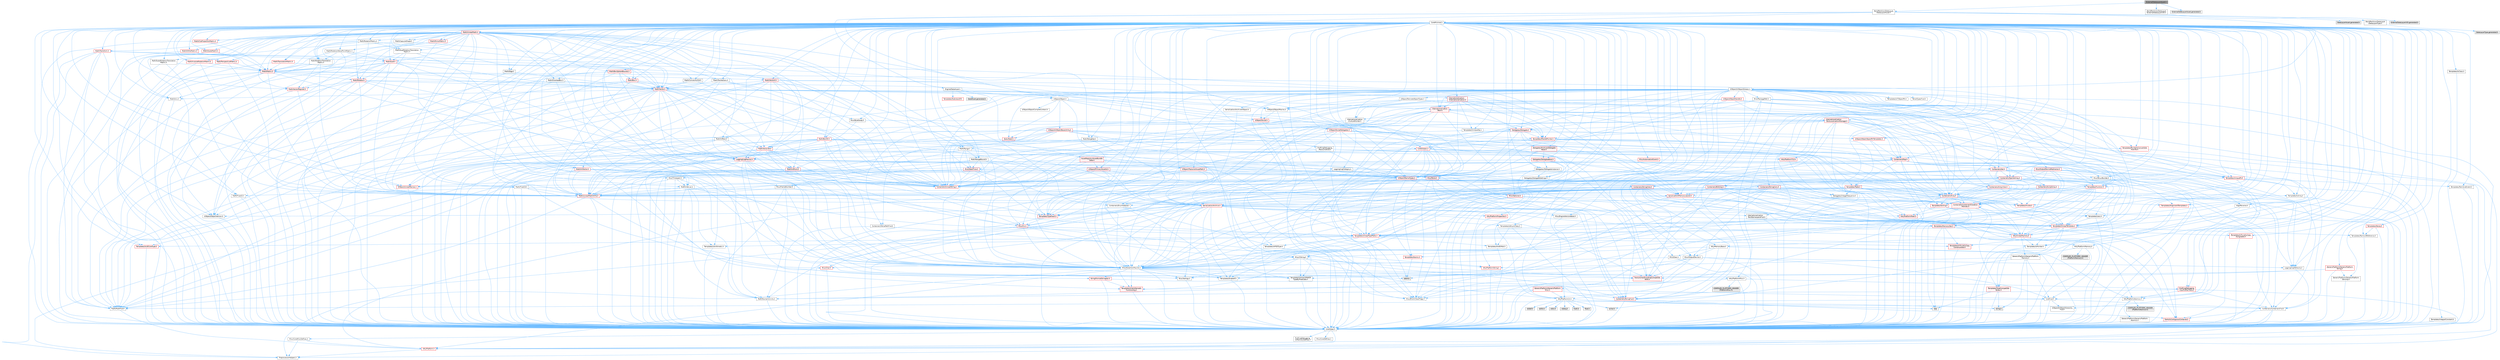 digraph "ExternalDataLayerAsset.h"
{
 // INTERACTIVE_SVG=YES
 // LATEX_PDF_SIZE
  bgcolor="transparent";
  edge [fontname=Helvetica,fontsize=10,labelfontname=Helvetica,labelfontsize=10];
  node [fontname=Helvetica,fontsize=10,shape=box,height=0.2,width=0.4];
  Node1 [id="Node000001",label="ExternalDataLayerAsset.h",height=0.2,width=0.4,color="gray40", fillcolor="grey60", style="filled", fontcolor="black",tooltip=" "];
  Node1 -> Node2 [id="edge1_Node000001_Node000002",color="steelblue1",style="solid",tooltip=" "];
  Node2 [id="Node000002",label="WorldPartition/DataLayer\l/DataLayerAsset.h",height=0.2,width=0.4,color="grey40", fillcolor="white", style="filled",URL="$d9/d41/DataLayerAsset_8h.html",tooltip=" "];
  Node2 -> Node3 [id="edge2_Node000002_Node000003",color="steelblue1",style="solid",tooltip=" "];
  Node3 [id="Node000003",label="CoreMinimal.h",height=0.2,width=0.4,color="grey40", fillcolor="white", style="filled",URL="$d7/d67/CoreMinimal_8h.html",tooltip=" "];
  Node3 -> Node4 [id="edge3_Node000003_Node000004",color="steelblue1",style="solid",tooltip=" "];
  Node4 [id="Node000004",label="CoreTypes.h",height=0.2,width=0.4,color="grey40", fillcolor="white", style="filled",URL="$dc/dec/CoreTypes_8h.html",tooltip=" "];
  Node4 -> Node5 [id="edge4_Node000004_Node000005",color="steelblue1",style="solid",tooltip=" "];
  Node5 [id="Node000005",label="HAL/Platform.h",height=0.2,width=0.4,color="red", fillcolor="#FFF0F0", style="filled",URL="$d9/dd0/Platform_8h.html",tooltip=" "];
  Node5 -> Node9 [id="edge5_Node000005_Node000009",color="steelblue1",style="solid",tooltip=" "];
  Node9 [id="Node000009",label="PreprocessorHelpers.h",height=0.2,width=0.4,color="grey40", fillcolor="white", style="filled",URL="$db/ddb/PreprocessorHelpers_8h.html",tooltip=" "];
  Node4 -> Node15 [id="edge6_Node000004_Node000015",color="steelblue1",style="solid",tooltip=" "];
  Node15 [id="Node000015",label="ProfilingDebugging\l/UMemoryDefines.h",height=0.2,width=0.4,color="grey40", fillcolor="white", style="filled",URL="$d2/da2/UMemoryDefines_8h.html",tooltip=" "];
  Node4 -> Node16 [id="edge7_Node000004_Node000016",color="steelblue1",style="solid",tooltip=" "];
  Node16 [id="Node000016",label="Misc/CoreMiscDefines.h",height=0.2,width=0.4,color="grey40", fillcolor="white", style="filled",URL="$da/d38/CoreMiscDefines_8h.html",tooltip=" "];
  Node16 -> Node5 [id="edge8_Node000016_Node000005",color="steelblue1",style="solid",tooltip=" "];
  Node16 -> Node9 [id="edge9_Node000016_Node000009",color="steelblue1",style="solid",tooltip=" "];
  Node4 -> Node17 [id="edge10_Node000004_Node000017",color="steelblue1",style="solid",tooltip=" "];
  Node17 [id="Node000017",label="Misc/CoreDefines.h",height=0.2,width=0.4,color="grey40", fillcolor="white", style="filled",URL="$d3/dd2/CoreDefines_8h.html",tooltip=" "];
  Node3 -> Node18 [id="edge11_Node000003_Node000018",color="steelblue1",style="solid",tooltip=" "];
  Node18 [id="Node000018",label="CoreFwd.h",height=0.2,width=0.4,color="grey40", fillcolor="white", style="filled",URL="$d1/d1e/CoreFwd_8h.html",tooltip=" "];
  Node18 -> Node4 [id="edge12_Node000018_Node000004",color="steelblue1",style="solid",tooltip=" "];
  Node18 -> Node19 [id="edge13_Node000018_Node000019",color="steelblue1",style="solid",tooltip=" "];
  Node19 [id="Node000019",label="Containers/ContainersFwd.h",height=0.2,width=0.4,color="grey40", fillcolor="white", style="filled",URL="$d4/d0a/ContainersFwd_8h.html",tooltip=" "];
  Node19 -> Node5 [id="edge14_Node000019_Node000005",color="steelblue1",style="solid",tooltip=" "];
  Node19 -> Node4 [id="edge15_Node000019_Node000004",color="steelblue1",style="solid",tooltip=" "];
  Node19 -> Node20 [id="edge16_Node000019_Node000020",color="steelblue1",style="solid",tooltip=" "];
  Node20 [id="Node000020",label="Traits/IsContiguousContainer.h",height=0.2,width=0.4,color="red", fillcolor="#FFF0F0", style="filled",URL="$d5/d3c/IsContiguousContainer_8h.html",tooltip=" "];
  Node20 -> Node4 [id="edge17_Node000020_Node000004",color="steelblue1",style="solid",tooltip=" "];
  Node18 -> Node23 [id="edge18_Node000018_Node000023",color="steelblue1",style="solid",tooltip=" "];
  Node23 [id="Node000023",label="Math/MathFwd.h",height=0.2,width=0.4,color="grey40", fillcolor="white", style="filled",URL="$d2/d10/MathFwd_8h.html",tooltip=" "];
  Node23 -> Node5 [id="edge19_Node000023_Node000005",color="steelblue1",style="solid",tooltip=" "];
  Node18 -> Node24 [id="edge20_Node000018_Node000024",color="steelblue1",style="solid",tooltip=" "];
  Node24 [id="Node000024",label="UObject/UObjectHierarchy\lFwd.h",height=0.2,width=0.4,color="grey40", fillcolor="white", style="filled",URL="$d3/d13/UObjectHierarchyFwd_8h.html",tooltip=" "];
  Node3 -> Node24 [id="edge21_Node000003_Node000024",color="steelblue1",style="solid",tooltip=" "];
  Node3 -> Node19 [id="edge22_Node000003_Node000019",color="steelblue1",style="solid",tooltip=" "];
  Node3 -> Node25 [id="edge23_Node000003_Node000025",color="steelblue1",style="solid",tooltip=" "];
  Node25 [id="Node000025",label="Misc/VarArgs.h",height=0.2,width=0.4,color="grey40", fillcolor="white", style="filled",URL="$d5/d6f/VarArgs_8h.html",tooltip=" "];
  Node25 -> Node4 [id="edge24_Node000025_Node000004",color="steelblue1",style="solid",tooltip=" "];
  Node3 -> Node26 [id="edge25_Node000003_Node000026",color="steelblue1",style="solid",tooltip=" "];
  Node26 [id="Node000026",label="Logging/LogVerbosity.h",height=0.2,width=0.4,color="grey40", fillcolor="white", style="filled",URL="$d2/d8f/LogVerbosity_8h.html",tooltip=" "];
  Node26 -> Node4 [id="edge26_Node000026_Node000004",color="steelblue1",style="solid",tooltip=" "];
  Node3 -> Node27 [id="edge27_Node000003_Node000027",color="steelblue1",style="solid",tooltip=" "];
  Node27 [id="Node000027",label="Misc/OutputDevice.h",height=0.2,width=0.4,color="grey40", fillcolor="white", style="filled",URL="$d7/d32/OutputDevice_8h.html",tooltip=" "];
  Node27 -> Node18 [id="edge28_Node000027_Node000018",color="steelblue1",style="solid",tooltip=" "];
  Node27 -> Node4 [id="edge29_Node000027_Node000004",color="steelblue1",style="solid",tooltip=" "];
  Node27 -> Node26 [id="edge30_Node000027_Node000026",color="steelblue1",style="solid",tooltip=" "];
  Node27 -> Node25 [id="edge31_Node000027_Node000025",color="steelblue1",style="solid",tooltip=" "];
  Node27 -> Node28 [id="edge32_Node000027_Node000028",color="steelblue1",style="solid",tooltip=" "];
  Node28 [id="Node000028",label="Templates/IsArrayOrRefOf\lTypeByPredicate.h",height=0.2,width=0.4,color="grey40", fillcolor="white", style="filled",URL="$d6/da1/IsArrayOrRefOfTypeByPredicate_8h.html",tooltip=" "];
  Node28 -> Node4 [id="edge33_Node000028_Node000004",color="steelblue1",style="solid",tooltip=" "];
  Node27 -> Node29 [id="edge34_Node000027_Node000029",color="steelblue1",style="solid",tooltip=" "];
  Node29 [id="Node000029",label="Templates/IsValidVariadic\lFunctionArg.h",height=0.2,width=0.4,color="red", fillcolor="#FFF0F0", style="filled",URL="$d0/dc8/IsValidVariadicFunctionArg_8h.html",tooltip=" "];
  Node29 -> Node4 [id="edge35_Node000029_Node000004",color="steelblue1",style="solid",tooltip=" "];
  Node27 -> Node31 [id="edge36_Node000027_Node000031",color="steelblue1",style="solid",tooltip=" "];
  Node31 [id="Node000031",label="Traits/IsCharEncodingCompatible\lWith.h",height=0.2,width=0.4,color="red", fillcolor="#FFF0F0", style="filled",URL="$df/dd1/IsCharEncodingCompatibleWith_8h.html",tooltip=" "];
  Node3 -> Node33 [id="edge37_Node000003_Node000033",color="steelblue1",style="solid",tooltip=" "];
  Node33 [id="Node000033",label="HAL/PlatformCrt.h",height=0.2,width=0.4,color="grey40", fillcolor="white", style="filled",URL="$d8/d75/PlatformCrt_8h.html",tooltip=" "];
  Node33 -> Node34 [id="edge38_Node000033_Node000034",color="steelblue1",style="solid",tooltip=" "];
  Node34 [id="Node000034",label="new",height=0.2,width=0.4,color="grey60", fillcolor="#E0E0E0", style="filled",tooltip=" "];
  Node33 -> Node35 [id="edge39_Node000033_Node000035",color="steelblue1",style="solid",tooltip=" "];
  Node35 [id="Node000035",label="wchar.h",height=0.2,width=0.4,color="grey60", fillcolor="#E0E0E0", style="filled",tooltip=" "];
  Node33 -> Node36 [id="edge40_Node000033_Node000036",color="steelblue1",style="solid",tooltip=" "];
  Node36 [id="Node000036",label="stddef.h",height=0.2,width=0.4,color="grey60", fillcolor="#E0E0E0", style="filled",tooltip=" "];
  Node33 -> Node37 [id="edge41_Node000033_Node000037",color="steelblue1",style="solid",tooltip=" "];
  Node37 [id="Node000037",label="stdlib.h",height=0.2,width=0.4,color="grey60", fillcolor="#E0E0E0", style="filled",tooltip=" "];
  Node33 -> Node38 [id="edge42_Node000033_Node000038",color="steelblue1",style="solid",tooltip=" "];
  Node38 [id="Node000038",label="stdio.h",height=0.2,width=0.4,color="grey60", fillcolor="#E0E0E0", style="filled",tooltip=" "];
  Node33 -> Node39 [id="edge43_Node000033_Node000039",color="steelblue1",style="solid",tooltip=" "];
  Node39 [id="Node000039",label="stdarg.h",height=0.2,width=0.4,color="grey60", fillcolor="#E0E0E0", style="filled",tooltip=" "];
  Node33 -> Node40 [id="edge44_Node000033_Node000040",color="steelblue1",style="solid",tooltip=" "];
  Node40 [id="Node000040",label="math.h",height=0.2,width=0.4,color="grey60", fillcolor="#E0E0E0", style="filled",tooltip=" "];
  Node33 -> Node41 [id="edge45_Node000033_Node000041",color="steelblue1",style="solid",tooltip=" "];
  Node41 [id="Node000041",label="float.h",height=0.2,width=0.4,color="grey60", fillcolor="#E0E0E0", style="filled",tooltip=" "];
  Node33 -> Node42 [id="edge46_Node000033_Node000042",color="steelblue1",style="solid",tooltip=" "];
  Node42 [id="Node000042",label="string.h",height=0.2,width=0.4,color="grey60", fillcolor="#E0E0E0", style="filled",tooltip=" "];
  Node3 -> Node43 [id="edge47_Node000003_Node000043",color="steelblue1",style="solid",tooltip=" "];
  Node43 [id="Node000043",label="HAL/PlatformMisc.h",height=0.2,width=0.4,color="grey40", fillcolor="white", style="filled",URL="$d0/df5/PlatformMisc_8h.html",tooltip=" "];
  Node43 -> Node4 [id="edge48_Node000043_Node000004",color="steelblue1",style="solid",tooltip=" "];
  Node43 -> Node44 [id="edge49_Node000043_Node000044",color="steelblue1",style="solid",tooltip=" "];
  Node44 [id="Node000044",label="GenericPlatform/GenericPlatform\lMisc.h",height=0.2,width=0.4,color="red", fillcolor="#FFF0F0", style="filled",URL="$db/d9a/GenericPlatformMisc_8h.html",tooltip=" "];
  Node44 -> Node45 [id="edge50_Node000044_Node000045",color="steelblue1",style="solid",tooltip=" "];
  Node45 [id="Node000045",label="Containers/StringFwd.h",height=0.2,width=0.4,color="red", fillcolor="#FFF0F0", style="filled",URL="$df/d37/StringFwd_8h.html",tooltip=" "];
  Node45 -> Node4 [id="edge51_Node000045_Node000004",color="steelblue1",style="solid",tooltip=" "];
  Node45 -> Node20 [id="edge52_Node000045_Node000020",color="steelblue1",style="solid",tooltip=" "];
  Node44 -> Node18 [id="edge53_Node000044_Node000018",color="steelblue1",style="solid",tooltip=" "];
  Node44 -> Node4 [id="edge54_Node000044_Node000004",color="steelblue1",style="solid",tooltip=" "];
  Node44 -> Node33 [id="edge55_Node000044_Node000033",color="steelblue1",style="solid",tooltip=" "];
  Node44 -> Node48 [id="edge56_Node000044_Node000048",color="steelblue1",style="solid",tooltip=" "];
  Node48 [id="Node000048",label="Math/NumericLimits.h",height=0.2,width=0.4,color="grey40", fillcolor="white", style="filled",URL="$df/d1b/NumericLimits_8h.html",tooltip=" "];
  Node48 -> Node4 [id="edge57_Node000048_Node000004",color="steelblue1",style="solid",tooltip=" "];
  Node44 -> Node50 [id="edge58_Node000044_Node000050",color="steelblue1",style="solid",tooltip=" "];
  Node50 [id="Node000050",label="Misc/EnumClassFlags.h",height=0.2,width=0.4,color="grey40", fillcolor="white", style="filled",URL="$d8/de7/EnumClassFlags_8h.html",tooltip=" "];
  Node43 -> Node53 [id="edge59_Node000043_Node000053",color="steelblue1",style="solid",tooltip=" "];
  Node53 [id="Node000053",label="COMPILED_PLATFORM_HEADER\l(PlatformMisc.h)",height=0.2,width=0.4,color="grey60", fillcolor="#E0E0E0", style="filled",tooltip=" "];
  Node43 -> Node54 [id="edge60_Node000043_Node000054",color="steelblue1",style="solid",tooltip=" "];
  Node54 [id="Node000054",label="ProfilingDebugging\l/CpuProfilerTrace.h",height=0.2,width=0.4,color="red", fillcolor="#FFF0F0", style="filled",URL="$da/dcb/CpuProfilerTrace_8h.html",tooltip=" "];
  Node54 -> Node4 [id="edge61_Node000054_Node000004",color="steelblue1",style="solid",tooltip=" "];
  Node54 -> Node19 [id="edge62_Node000054_Node000019",color="steelblue1",style="solid",tooltip=" "];
  Node54 -> Node55 [id="edge63_Node000054_Node000055",color="steelblue1",style="solid",tooltip=" "];
  Node55 [id="Node000055",label="HAL/PlatformAtomics.h",height=0.2,width=0.4,color="grey40", fillcolor="white", style="filled",URL="$d3/d36/PlatformAtomics_8h.html",tooltip=" "];
  Node55 -> Node4 [id="edge64_Node000055_Node000004",color="steelblue1",style="solid",tooltip=" "];
  Node55 -> Node56 [id="edge65_Node000055_Node000056",color="steelblue1",style="solid",tooltip=" "];
  Node56 [id="Node000056",label="GenericPlatform/GenericPlatform\lAtomics.h",height=0.2,width=0.4,color="grey40", fillcolor="white", style="filled",URL="$da/d72/GenericPlatformAtomics_8h.html",tooltip=" "];
  Node56 -> Node4 [id="edge66_Node000056_Node000004",color="steelblue1",style="solid",tooltip=" "];
  Node55 -> Node57 [id="edge67_Node000055_Node000057",color="steelblue1",style="solid",tooltip=" "];
  Node57 [id="Node000057",label="COMPILED_PLATFORM_HEADER\l(PlatformAtomics.h)",height=0.2,width=0.4,color="grey60", fillcolor="#E0E0E0", style="filled",tooltip=" "];
  Node54 -> Node9 [id="edge68_Node000054_Node000009",color="steelblue1",style="solid",tooltip=" "];
  Node3 -> Node62 [id="edge69_Node000003_Node000062",color="steelblue1",style="solid",tooltip=" "];
  Node62 [id="Node000062",label="Misc/AssertionMacros.h",height=0.2,width=0.4,color="grey40", fillcolor="white", style="filled",URL="$d0/dfa/AssertionMacros_8h.html",tooltip=" "];
  Node62 -> Node4 [id="edge70_Node000062_Node000004",color="steelblue1",style="solid",tooltip=" "];
  Node62 -> Node5 [id="edge71_Node000062_Node000005",color="steelblue1",style="solid",tooltip=" "];
  Node62 -> Node43 [id="edge72_Node000062_Node000043",color="steelblue1",style="solid",tooltip=" "];
  Node62 -> Node9 [id="edge73_Node000062_Node000009",color="steelblue1",style="solid",tooltip=" "];
  Node62 -> Node63 [id="edge74_Node000062_Node000063",color="steelblue1",style="solid",tooltip=" "];
  Node63 [id="Node000063",label="Templates/EnableIf.h",height=0.2,width=0.4,color="grey40", fillcolor="white", style="filled",URL="$d7/d60/EnableIf_8h.html",tooltip=" "];
  Node63 -> Node4 [id="edge75_Node000063_Node000004",color="steelblue1",style="solid",tooltip=" "];
  Node62 -> Node28 [id="edge76_Node000062_Node000028",color="steelblue1",style="solid",tooltip=" "];
  Node62 -> Node29 [id="edge77_Node000062_Node000029",color="steelblue1",style="solid",tooltip=" "];
  Node62 -> Node31 [id="edge78_Node000062_Node000031",color="steelblue1",style="solid",tooltip=" "];
  Node62 -> Node25 [id="edge79_Node000062_Node000025",color="steelblue1",style="solid",tooltip=" "];
  Node62 -> Node64 [id="edge80_Node000062_Node000064",color="steelblue1",style="solid",tooltip=" "];
  Node64 [id="Node000064",label="String/FormatStringSan.h",height=0.2,width=0.4,color="red", fillcolor="#FFF0F0", style="filled",URL="$d3/d8b/FormatStringSan_8h.html",tooltip=" "];
  Node64 -> Node4 [id="edge81_Node000064_Node000004",color="steelblue1",style="solid",tooltip=" "];
  Node64 -> Node29 [id="edge82_Node000064_Node000029",color="steelblue1",style="solid",tooltip=" "];
  Node64 -> Node19 [id="edge83_Node000064_Node000019",color="steelblue1",style="solid",tooltip=" "];
  Node62 -> Node70 [id="edge84_Node000062_Node000070",color="steelblue1",style="solid",tooltip=" "];
  Node70 [id="Node000070",label="atomic",height=0.2,width=0.4,color="grey60", fillcolor="#E0E0E0", style="filled",tooltip=" "];
  Node3 -> Node71 [id="edge85_Node000003_Node000071",color="steelblue1",style="solid",tooltip=" "];
  Node71 [id="Node000071",label="Templates/IsPointer.h",height=0.2,width=0.4,color="grey40", fillcolor="white", style="filled",URL="$d7/d05/IsPointer_8h.html",tooltip=" "];
  Node71 -> Node4 [id="edge86_Node000071_Node000004",color="steelblue1",style="solid",tooltip=" "];
  Node3 -> Node72 [id="edge87_Node000003_Node000072",color="steelblue1",style="solid",tooltip=" "];
  Node72 [id="Node000072",label="HAL/PlatformMemory.h",height=0.2,width=0.4,color="grey40", fillcolor="white", style="filled",URL="$de/d68/PlatformMemory_8h.html",tooltip=" "];
  Node72 -> Node4 [id="edge88_Node000072_Node000004",color="steelblue1",style="solid",tooltip=" "];
  Node72 -> Node73 [id="edge89_Node000072_Node000073",color="steelblue1",style="solid",tooltip=" "];
  Node73 [id="Node000073",label="GenericPlatform/GenericPlatform\lMemory.h",height=0.2,width=0.4,color="grey40", fillcolor="white", style="filled",URL="$dd/d22/GenericPlatformMemory_8h.html",tooltip=" "];
  Node73 -> Node18 [id="edge90_Node000073_Node000018",color="steelblue1",style="solid",tooltip=" "];
  Node73 -> Node4 [id="edge91_Node000073_Node000004",color="steelblue1",style="solid",tooltip=" "];
  Node73 -> Node74 [id="edge92_Node000073_Node000074",color="steelblue1",style="solid",tooltip=" "];
  Node74 [id="Node000074",label="HAL/PlatformString.h",height=0.2,width=0.4,color="red", fillcolor="#FFF0F0", style="filled",URL="$db/db5/PlatformString_8h.html",tooltip=" "];
  Node74 -> Node4 [id="edge93_Node000074_Node000004",color="steelblue1",style="solid",tooltip=" "];
  Node73 -> Node42 [id="edge94_Node000073_Node000042",color="steelblue1",style="solid",tooltip=" "];
  Node73 -> Node35 [id="edge95_Node000073_Node000035",color="steelblue1",style="solid",tooltip=" "];
  Node72 -> Node76 [id="edge96_Node000072_Node000076",color="steelblue1",style="solid",tooltip=" "];
  Node76 [id="Node000076",label="COMPILED_PLATFORM_HEADER\l(PlatformMemory.h)",height=0.2,width=0.4,color="grey60", fillcolor="#E0E0E0", style="filled",tooltip=" "];
  Node3 -> Node55 [id="edge97_Node000003_Node000055",color="steelblue1",style="solid",tooltip=" "];
  Node3 -> Node77 [id="edge98_Node000003_Node000077",color="steelblue1",style="solid",tooltip=" "];
  Node77 [id="Node000077",label="Misc/Exec.h",height=0.2,width=0.4,color="grey40", fillcolor="white", style="filled",URL="$de/ddb/Exec_8h.html",tooltip=" "];
  Node77 -> Node4 [id="edge99_Node000077_Node000004",color="steelblue1",style="solid",tooltip=" "];
  Node77 -> Node62 [id="edge100_Node000077_Node000062",color="steelblue1",style="solid",tooltip=" "];
  Node3 -> Node78 [id="edge101_Node000003_Node000078",color="steelblue1",style="solid",tooltip=" "];
  Node78 [id="Node000078",label="HAL/MemoryBase.h",height=0.2,width=0.4,color="grey40", fillcolor="white", style="filled",URL="$d6/d9f/MemoryBase_8h.html",tooltip=" "];
  Node78 -> Node4 [id="edge102_Node000078_Node000004",color="steelblue1",style="solid",tooltip=" "];
  Node78 -> Node55 [id="edge103_Node000078_Node000055",color="steelblue1",style="solid",tooltip=" "];
  Node78 -> Node33 [id="edge104_Node000078_Node000033",color="steelblue1",style="solid",tooltip=" "];
  Node78 -> Node77 [id="edge105_Node000078_Node000077",color="steelblue1",style="solid",tooltip=" "];
  Node78 -> Node27 [id="edge106_Node000078_Node000027",color="steelblue1",style="solid",tooltip=" "];
  Node78 -> Node79 [id="edge107_Node000078_Node000079",color="steelblue1",style="solid",tooltip=" "];
  Node79 [id="Node000079",label="Templates/Atomic.h",height=0.2,width=0.4,color="red", fillcolor="#FFF0F0", style="filled",URL="$d3/d91/Atomic_8h.html",tooltip=" "];
  Node79 -> Node70 [id="edge108_Node000079_Node000070",color="steelblue1",style="solid",tooltip=" "];
  Node3 -> Node88 [id="edge109_Node000003_Node000088",color="steelblue1",style="solid",tooltip=" "];
  Node88 [id="Node000088",label="HAL/UnrealMemory.h",height=0.2,width=0.4,color="red", fillcolor="#FFF0F0", style="filled",URL="$d9/d96/UnrealMemory_8h.html",tooltip=" "];
  Node88 -> Node4 [id="edge110_Node000088_Node000004",color="steelblue1",style="solid",tooltip=" "];
  Node88 -> Node73 [id="edge111_Node000088_Node000073",color="steelblue1",style="solid",tooltip=" "];
  Node88 -> Node78 [id="edge112_Node000088_Node000078",color="steelblue1",style="solid",tooltip=" "];
  Node88 -> Node72 [id="edge113_Node000088_Node000072",color="steelblue1",style="solid",tooltip=" "];
  Node88 -> Node71 [id="edge114_Node000088_Node000071",color="steelblue1",style="solid",tooltip=" "];
  Node3 -> Node90 [id="edge115_Node000003_Node000090",color="steelblue1",style="solid",tooltip=" "];
  Node90 [id="Node000090",label="Templates/IsArithmetic.h",height=0.2,width=0.4,color="grey40", fillcolor="white", style="filled",URL="$d2/d5d/IsArithmetic_8h.html",tooltip=" "];
  Node90 -> Node4 [id="edge116_Node000090_Node000004",color="steelblue1",style="solid",tooltip=" "];
  Node3 -> Node84 [id="edge117_Node000003_Node000084",color="steelblue1",style="solid",tooltip=" "];
  Node84 [id="Node000084",label="Templates/AndOrNot.h",height=0.2,width=0.4,color="grey40", fillcolor="white", style="filled",URL="$db/d0a/AndOrNot_8h.html",tooltip=" "];
  Node84 -> Node4 [id="edge118_Node000084_Node000004",color="steelblue1",style="solid",tooltip=" "];
  Node3 -> Node91 [id="edge119_Node000003_Node000091",color="steelblue1",style="solid",tooltip=" "];
  Node91 [id="Node000091",label="Templates/IsPODType.h",height=0.2,width=0.4,color="grey40", fillcolor="white", style="filled",URL="$d7/db1/IsPODType_8h.html",tooltip=" "];
  Node91 -> Node4 [id="edge120_Node000091_Node000004",color="steelblue1",style="solid",tooltip=" "];
  Node3 -> Node92 [id="edge121_Node000003_Node000092",color="steelblue1",style="solid",tooltip=" "];
  Node92 [id="Node000092",label="Templates/IsUECoreType.h",height=0.2,width=0.4,color="red", fillcolor="#FFF0F0", style="filled",URL="$d1/db8/IsUECoreType_8h.html",tooltip=" "];
  Node92 -> Node4 [id="edge122_Node000092_Node000004",color="steelblue1",style="solid",tooltip=" "];
  Node3 -> Node85 [id="edge123_Node000003_Node000085",color="steelblue1",style="solid",tooltip=" "];
  Node85 [id="Node000085",label="Templates/IsTriviallyCopy\lConstructible.h",height=0.2,width=0.4,color="red", fillcolor="#FFF0F0", style="filled",URL="$d3/d78/IsTriviallyCopyConstructible_8h.html",tooltip=" "];
  Node85 -> Node4 [id="edge124_Node000085_Node000004",color="steelblue1",style="solid",tooltip=" "];
  Node3 -> Node93 [id="edge125_Node000003_Node000093",color="steelblue1",style="solid",tooltip=" "];
  Node93 [id="Node000093",label="Templates/UnrealTypeTraits.h",height=0.2,width=0.4,color="red", fillcolor="#FFF0F0", style="filled",URL="$d2/d2d/UnrealTypeTraits_8h.html",tooltip=" "];
  Node93 -> Node4 [id="edge126_Node000093_Node000004",color="steelblue1",style="solid",tooltip=" "];
  Node93 -> Node71 [id="edge127_Node000093_Node000071",color="steelblue1",style="solid",tooltip=" "];
  Node93 -> Node62 [id="edge128_Node000093_Node000062",color="steelblue1",style="solid",tooltip=" "];
  Node93 -> Node84 [id="edge129_Node000093_Node000084",color="steelblue1",style="solid",tooltip=" "];
  Node93 -> Node63 [id="edge130_Node000093_Node000063",color="steelblue1",style="solid",tooltip=" "];
  Node93 -> Node90 [id="edge131_Node000093_Node000090",color="steelblue1",style="solid",tooltip=" "];
  Node93 -> Node91 [id="edge132_Node000093_Node000091",color="steelblue1",style="solid",tooltip=" "];
  Node93 -> Node92 [id="edge133_Node000093_Node000092",color="steelblue1",style="solid",tooltip=" "];
  Node93 -> Node85 [id="edge134_Node000093_Node000085",color="steelblue1",style="solid",tooltip=" "];
  Node3 -> Node63 [id="edge135_Node000003_Node000063",color="steelblue1",style="solid",tooltip=" "];
  Node3 -> Node95 [id="edge136_Node000003_Node000095",color="steelblue1",style="solid",tooltip=" "];
  Node95 [id="Node000095",label="Templates/RemoveReference.h",height=0.2,width=0.4,color="grey40", fillcolor="white", style="filled",URL="$da/dbe/RemoveReference_8h.html",tooltip=" "];
  Node95 -> Node4 [id="edge137_Node000095_Node000004",color="steelblue1",style="solid",tooltip=" "];
  Node3 -> Node96 [id="edge138_Node000003_Node000096",color="steelblue1",style="solid",tooltip=" "];
  Node96 [id="Node000096",label="Templates/IntegralConstant.h",height=0.2,width=0.4,color="grey40", fillcolor="white", style="filled",URL="$db/d1b/IntegralConstant_8h.html",tooltip=" "];
  Node96 -> Node4 [id="edge139_Node000096_Node000004",color="steelblue1",style="solid",tooltip=" "];
  Node3 -> Node97 [id="edge140_Node000003_Node000097",color="steelblue1",style="solid",tooltip=" "];
  Node97 [id="Node000097",label="Templates/IsClass.h",height=0.2,width=0.4,color="grey40", fillcolor="white", style="filled",URL="$db/dcb/IsClass_8h.html",tooltip=" "];
  Node97 -> Node4 [id="edge141_Node000097_Node000004",color="steelblue1",style="solid",tooltip=" "];
  Node3 -> Node98 [id="edge142_Node000003_Node000098",color="steelblue1",style="solid",tooltip=" "];
  Node98 [id="Node000098",label="Templates/TypeCompatible\lBytes.h",height=0.2,width=0.4,color="red", fillcolor="#FFF0F0", style="filled",URL="$df/d0a/TypeCompatibleBytes_8h.html",tooltip=" "];
  Node98 -> Node4 [id="edge143_Node000098_Node000004",color="steelblue1",style="solid",tooltip=" "];
  Node98 -> Node42 [id="edge144_Node000098_Node000042",color="steelblue1",style="solid",tooltip=" "];
  Node98 -> Node34 [id="edge145_Node000098_Node000034",color="steelblue1",style="solid",tooltip=" "];
  Node3 -> Node20 [id="edge146_Node000003_Node000020",color="steelblue1",style="solid",tooltip=" "];
  Node3 -> Node99 [id="edge147_Node000003_Node000099",color="steelblue1",style="solid",tooltip=" "];
  Node99 [id="Node000099",label="Templates/UnrealTemplate.h",height=0.2,width=0.4,color="red", fillcolor="#FFF0F0", style="filled",URL="$d4/d24/UnrealTemplate_8h.html",tooltip=" "];
  Node99 -> Node4 [id="edge148_Node000099_Node000004",color="steelblue1",style="solid",tooltip=" "];
  Node99 -> Node71 [id="edge149_Node000099_Node000071",color="steelblue1",style="solid",tooltip=" "];
  Node99 -> Node88 [id="edge150_Node000099_Node000088",color="steelblue1",style="solid",tooltip=" "];
  Node99 -> Node93 [id="edge151_Node000099_Node000093",color="steelblue1",style="solid",tooltip=" "];
  Node99 -> Node95 [id="edge152_Node000099_Node000095",color="steelblue1",style="solid",tooltip=" "];
  Node99 -> Node98 [id="edge153_Node000099_Node000098",color="steelblue1",style="solid",tooltip=" "];
  Node99 -> Node20 [id="edge154_Node000099_Node000020",color="steelblue1",style="solid",tooltip=" "];
  Node3 -> Node48 [id="edge155_Node000003_Node000048",color="steelblue1",style="solid",tooltip=" "];
  Node3 -> Node103 [id="edge156_Node000003_Node000103",color="steelblue1",style="solid",tooltip=" "];
  Node103 [id="Node000103",label="HAL/PlatformMath.h",height=0.2,width=0.4,color="red", fillcolor="#FFF0F0", style="filled",URL="$dc/d53/PlatformMath_8h.html",tooltip=" "];
  Node103 -> Node4 [id="edge157_Node000103_Node000004",color="steelblue1",style="solid",tooltip=" "];
  Node3 -> Node86 [id="edge158_Node000003_Node000086",color="steelblue1",style="solid",tooltip=" "];
  Node86 [id="Node000086",label="Templates/IsTriviallyCopy\lAssignable.h",height=0.2,width=0.4,color="red", fillcolor="#FFF0F0", style="filled",URL="$d2/df2/IsTriviallyCopyAssignable_8h.html",tooltip=" "];
  Node86 -> Node4 [id="edge159_Node000086_Node000004",color="steelblue1",style="solid",tooltip=" "];
  Node3 -> Node111 [id="edge160_Node000003_Node000111",color="steelblue1",style="solid",tooltip=" "];
  Node111 [id="Node000111",label="Templates/MemoryOps.h",height=0.2,width=0.4,color="red", fillcolor="#FFF0F0", style="filled",URL="$db/dea/MemoryOps_8h.html",tooltip=" "];
  Node111 -> Node4 [id="edge161_Node000111_Node000004",color="steelblue1",style="solid",tooltip=" "];
  Node111 -> Node88 [id="edge162_Node000111_Node000088",color="steelblue1",style="solid",tooltip=" "];
  Node111 -> Node86 [id="edge163_Node000111_Node000086",color="steelblue1",style="solid",tooltip=" "];
  Node111 -> Node85 [id="edge164_Node000111_Node000085",color="steelblue1",style="solid",tooltip=" "];
  Node111 -> Node93 [id="edge165_Node000111_Node000093",color="steelblue1",style="solid",tooltip=" "];
  Node111 -> Node34 [id="edge166_Node000111_Node000034",color="steelblue1",style="solid",tooltip=" "];
  Node3 -> Node112 [id="edge167_Node000003_Node000112",color="steelblue1",style="solid",tooltip=" "];
  Node112 [id="Node000112",label="Containers/ContainerAllocation\lPolicies.h",height=0.2,width=0.4,color="red", fillcolor="#FFF0F0", style="filled",URL="$d7/dff/ContainerAllocationPolicies_8h.html",tooltip=" "];
  Node112 -> Node4 [id="edge168_Node000112_Node000004",color="steelblue1",style="solid",tooltip=" "];
  Node112 -> Node112 [id="edge169_Node000112_Node000112",color="steelblue1",style="solid",tooltip=" "];
  Node112 -> Node103 [id="edge170_Node000112_Node000103",color="steelblue1",style="solid",tooltip=" "];
  Node112 -> Node88 [id="edge171_Node000112_Node000088",color="steelblue1",style="solid",tooltip=" "];
  Node112 -> Node48 [id="edge172_Node000112_Node000048",color="steelblue1",style="solid",tooltip=" "];
  Node112 -> Node62 [id="edge173_Node000112_Node000062",color="steelblue1",style="solid",tooltip=" "];
  Node112 -> Node111 [id="edge174_Node000112_Node000111",color="steelblue1",style="solid",tooltip=" "];
  Node112 -> Node98 [id="edge175_Node000112_Node000098",color="steelblue1",style="solid",tooltip=" "];
  Node3 -> Node115 [id="edge176_Node000003_Node000115",color="steelblue1",style="solid",tooltip=" "];
  Node115 [id="Node000115",label="Templates/IsEnumClass.h",height=0.2,width=0.4,color="grey40", fillcolor="white", style="filled",URL="$d7/d15/IsEnumClass_8h.html",tooltip=" "];
  Node115 -> Node4 [id="edge177_Node000115_Node000004",color="steelblue1",style="solid",tooltip=" "];
  Node115 -> Node84 [id="edge178_Node000115_Node000084",color="steelblue1",style="solid",tooltip=" "];
  Node3 -> Node116 [id="edge179_Node000003_Node000116",color="steelblue1",style="solid",tooltip=" "];
  Node116 [id="Node000116",label="HAL/PlatformProperties.h",height=0.2,width=0.4,color="red", fillcolor="#FFF0F0", style="filled",URL="$d9/db0/PlatformProperties_8h.html",tooltip=" "];
  Node116 -> Node4 [id="edge180_Node000116_Node000004",color="steelblue1",style="solid",tooltip=" "];
  Node3 -> Node119 [id="edge181_Node000003_Node000119",color="steelblue1",style="solid",tooltip=" "];
  Node119 [id="Node000119",label="Misc/EngineVersionBase.h",height=0.2,width=0.4,color="grey40", fillcolor="white", style="filled",URL="$d5/d2b/EngineVersionBase_8h.html",tooltip=" "];
  Node119 -> Node4 [id="edge182_Node000119_Node000004",color="steelblue1",style="solid",tooltip=" "];
  Node3 -> Node120 [id="edge183_Node000003_Node000120",color="steelblue1",style="solid",tooltip=" "];
  Node120 [id="Node000120",label="Internationalization\l/TextNamespaceFwd.h",height=0.2,width=0.4,color="grey40", fillcolor="white", style="filled",URL="$d8/d97/TextNamespaceFwd_8h.html",tooltip=" "];
  Node120 -> Node4 [id="edge184_Node000120_Node000004",color="steelblue1",style="solid",tooltip=" "];
  Node3 -> Node121 [id="edge185_Node000003_Node000121",color="steelblue1",style="solid",tooltip=" "];
  Node121 [id="Node000121",label="Serialization/Archive.h",height=0.2,width=0.4,color="red", fillcolor="#FFF0F0", style="filled",URL="$d7/d3b/Archive_8h.html",tooltip=" "];
  Node121 -> Node18 [id="edge186_Node000121_Node000018",color="steelblue1",style="solid",tooltip=" "];
  Node121 -> Node4 [id="edge187_Node000121_Node000004",color="steelblue1",style="solid",tooltip=" "];
  Node121 -> Node116 [id="edge188_Node000121_Node000116",color="steelblue1",style="solid",tooltip=" "];
  Node121 -> Node120 [id="edge189_Node000121_Node000120",color="steelblue1",style="solid",tooltip=" "];
  Node121 -> Node23 [id="edge190_Node000121_Node000023",color="steelblue1",style="solid",tooltip=" "];
  Node121 -> Node62 [id="edge191_Node000121_Node000062",color="steelblue1",style="solid",tooltip=" "];
  Node121 -> Node119 [id="edge192_Node000121_Node000119",color="steelblue1",style="solid",tooltip=" "];
  Node121 -> Node25 [id="edge193_Node000121_Node000025",color="steelblue1",style="solid",tooltip=" "];
  Node121 -> Node63 [id="edge194_Node000121_Node000063",color="steelblue1",style="solid",tooltip=" "];
  Node121 -> Node28 [id="edge195_Node000121_Node000028",color="steelblue1",style="solid",tooltip=" "];
  Node121 -> Node115 [id="edge196_Node000121_Node000115",color="steelblue1",style="solid",tooltip=" "];
  Node121 -> Node29 [id="edge197_Node000121_Node000029",color="steelblue1",style="solid",tooltip=" "];
  Node121 -> Node99 [id="edge198_Node000121_Node000099",color="steelblue1",style="solid",tooltip=" "];
  Node121 -> Node31 [id="edge199_Node000121_Node000031",color="steelblue1",style="solid",tooltip=" "];
  Node121 -> Node124 [id="edge200_Node000121_Node000124",color="steelblue1",style="solid",tooltip=" "];
  Node124 [id="Node000124",label="UObject/ObjectVersion.h",height=0.2,width=0.4,color="grey40", fillcolor="white", style="filled",URL="$da/d63/ObjectVersion_8h.html",tooltip=" "];
  Node124 -> Node4 [id="edge201_Node000124_Node000004",color="steelblue1",style="solid",tooltip=" "];
  Node3 -> Node125 [id="edge202_Node000003_Node000125",color="steelblue1",style="solid",tooltip=" "];
  Node125 [id="Node000125",label="Templates/Less.h",height=0.2,width=0.4,color="grey40", fillcolor="white", style="filled",URL="$de/dc8/Less_8h.html",tooltip=" "];
  Node125 -> Node4 [id="edge203_Node000125_Node000004",color="steelblue1",style="solid",tooltip=" "];
  Node125 -> Node99 [id="edge204_Node000125_Node000099",color="steelblue1",style="solid",tooltip=" "];
  Node3 -> Node126 [id="edge205_Node000003_Node000126",color="steelblue1",style="solid",tooltip=" "];
  Node126 [id="Node000126",label="Templates/Sorting.h",height=0.2,width=0.4,color="red", fillcolor="#FFF0F0", style="filled",URL="$d3/d9e/Sorting_8h.html",tooltip=" "];
  Node126 -> Node4 [id="edge206_Node000126_Node000004",color="steelblue1",style="solid",tooltip=" "];
  Node126 -> Node103 [id="edge207_Node000126_Node000103",color="steelblue1",style="solid",tooltip=" "];
  Node126 -> Node125 [id="edge208_Node000126_Node000125",color="steelblue1",style="solid",tooltip=" "];
  Node3 -> Node137 [id="edge209_Node000003_Node000137",color="steelblue1",style="solid",tooltip=" "];
  Node137 [id="Node000137",label="Misc/Char.h",height=0.2,width=0.4,color="red", fillcolor="#FFF0F0", style="filled",URL="$d0/d58/Char_8h.html",tooltip=" "];
  Node137 -> Node4 [id="edge210_Node000137_Node000004",color="steelblue1",style="solid",tooltip=" "];
  Node3 -> Node140 [id="edge211_Node000003_Node000140",color="steelblue1",style="solid",tooltip=" "];
  Node140 [id="Node000140",label="GenericPlatform/GenericPlatform\lStricmp.h",height=0.2,width=0.4,color="grey40", fillcolor="white", style="filled",URL="$d2/d86/GenericPlatformStricmp_8h.html",tooltip=" "];
  Node140 -> Node4 [id="edge212_Node000140_Node000004",color="steelblue1",style="solid",tooltip=" "];
  Node3 -> Node141 [id="edge213_Node000003_Node000141",color="steelblue1",style="solid",tooltip=" "];
  Node141 [id="Node000141",label="GenericPlatform/GenericPlatform\lString.h",height=0.2,width=0.4,color="red", fillcolor="#FFF0F0", style="filled",URL="$dd/d20/GenericPlatformString_8h.html",tooltip=" "];
  Node141 -> Node4 [id="edge214_Node000141_Node000004",color="steelblue1",style="solid",tooltip=" "];
  Node141 -> Node140 [id="edge215_Node000141_Node000140",color="steelblue1",style="solid",tooltip=" "];
  Node141 -> Node63 [id="edge216_Node000141_Node000063",color="steelblue1",style="solid",tooltip=" "];
  Node141 -> Node31 [id="edge217_Node000141_Node000031",color="steelblue1",style="solid",tooltip=" "];
  Node3 -> Node74 [id="edge218_Node000003_Node000074",color="steelblue1",style="solid",tooltip=" "];
  Node3 -> Node144 [id="edge219_Node000003_Node000144",color="steelblue1",style="solid",tooltip=" "];
  Node144 [id="Node000144",label="Misc/CString.h",height=0.2,width=0.4,color="grey40", fillcolor="white", style="filled",URL="$d2/d49/CString_8h.html",tooltip=" "];
  Node144 -> Node4 [id="edge220_Node000144_Node000004",color="steelblue1",style="solid",tooltip=" "];
  Node144 -> Node33 [id="edge221_Node000144_Node000033",color="steelblue1",style="solid",tooltip=" "];
  Node144 -> Node74 [id="edge222_Node000144_Node000074",color="steelblue1",style="solid",tooltip=" "];
  Node144 -> Node62 [id="edge223_Node000144_Node000062",color="steelblue1",style="solid",tooltip=" "];
  Node144 -> Node137 [id="edge224_Node000144_Node000137",color="steelblue1",style="solid",tooltip=" "];
  Node144 -> Node25 [id="edge225_Node000144_Node000025",color="steelblue1",style="solid",tooltip=" "];
  Node144 -> Node28 [id="edge226_Node000144_Node000028",color="steelblue1",style="solid",tooltip=" "];
  Node144 -> Node29 [id="edge227_Node000144_Node000029",color="steelblue1",style="solid",tooltip=" "];
  Node144 -> Node31 [id="edge228_Node000144_Node000031",color="steelblue1",style="solid",tooltip=" "];
  Node3 -> Node145 [id="edge229_Node000003_Node000145",color="steelblue1",style="solid",tooltip=" "];
  Node145 [id="Node000145",label="Misc/Crc.h",height=0.2,width=0.4,color="red", fillcolor="#FFF0F0", style="filled",URL="$d4/dd2/Crc_8h.html",tooltip=" "];
  Node145 -> Node4 [id="edge230_Node000145_Node000004",color="steelblue1",style="solid",tooltip=" "];
  Node145 -> Node74 [id="edge231_Node000145_Node000074",color="steelblue1",style="solid",tooltip=" "];
  Node145 -> Node62 [id="edge232_Node000145_Node000062",color="steelblue1",style="solid",tooltip=" "];
  Node145 -> Node144 [id="edge233_Node000145_Node000144",color="steelblue1",style="solid",tooltip=" "];
  Node145 -> Node137 [id="edge234_Node000145_Node000137",color="steelblue1",style="solid",tooltip=" "];
  Node145 -> Node93 [id="edge235_Node000145_Node000093",color="steelblue1",style="solid",tooltip=" "];
  Node3 -> Node136 [id="edge236_Node000003_Node000136",color="steelblue1",style="solid",tooltip=" "];
  Node136 [id="Node000136",label="Math/UnrealMathUtility.h",height=0.2,width=0.4,color="red", fillcolor="#FFF0F0", style="filled",URL="$db/db8/UnrealMathUtility_8h.html",tooltip=" "];
  Node136 -> Node4 [id="edge237_Node000136_Node000004",color="steelblue1",style="solid",tooltip=" "];
  Node136 -> Node62 [id="edge238_Node000136_Node000062",color="steelblue1",style="solid",tooltip=" "];
  Node136 -> Node103 [id="edge239_Node000136_Node000103",color="steelblue1",style="solid",tooltip=" "];
  Node136 -> Node23 [id="edge240_Node000136_Node000023",color="steelblue1",style="solid",tooltip=" "];
  Node3 -> Node146 [id="edge241_Node000003_Node000146",color="steelblue1",style="solid",tooltip=" "];
  Node146 [id="Node000146",label="Containers/UnrealString.h",height=0.2,width=0.4,color="red", fillcolor="#FFF0F0", style="filled",URL="$d5/dba/UnrealString_8h.html",tooltip=" "];
  Node3 -> Node150 [id="edge242_Node000003_Node000150",color="steelblue1",style="solid",tooltip=" "];
  Node150 [id="Node000150",label="Containers/Array.h",height=0.2,width=0.4,color="red", fillcolor="#FFF0F0", style="filled",URL="$df/dd0/Array_8h.html",tooltip=" "];
  Node150 -> Node4 [id="edge243_Node000150_Node000004",color="steelblue1",style="solid",tooltip=" "];
  Node150 -> Node62 [id="edge244_Node000150_Node000062",color="steelblue1",style="solid",tooltip=" "];
  Node150 -> Node88 [id="edge245_Node000150_Node000088",color="steelblue1",style="solid",tooltip=" "];
  Node150 -> Node93 [id="edge246_Node000150_Node000093",color="steelblue1",style="solid",tooltip=" "];
  Node150 -> Node99 [id="edge247_Node000150_Node000099",color="steelblue1",style="solid",tooltip=" "];
  Node150 -> Node112 [id="edge248_Node000150_Node000112",color="steelblue1",style="solid",tooltip=" "];
  Node150 -> Node121 [id="edge249_Node000150_Node000121",color="steelblue1",style="solid",tooltip=" "];
  Node150 -> Node129 [id="edge250_Node000150_Node000129",color="steelblue1",style="solid",tooltip=" "];
  Node129 [id="Node000129",label="Templates/Invoke.h",height=0.2,width=0.4,color="red", fillcolor="#FFF0F0", style="filled",URL="$d7/deb/Invoke_8h.html",tooltip=" "];
  Node129 -> Node4 [id="edge251_Node000129_Node000004",color="steelblue1",style="solid",tooltip=" "];
  Node129 -> Node99 [id="edge252_Node000129_Node000099",color="steelblue1",style="solid",tooltip=" "];
  Node150 -> Node125 [id="edge253_Node000150_Node000125",color="steelblue1",style="solid",tooltip=" "];
  Node150 -> Node126 [id="edge254_Node000150_Node000126",color="steelblue1",style="solid",tooltip=" "];
  Node150 -> Node173 [id="edge255_Node000150_Node000173",color="steelblue1",style="solid",tooltip=" "];
  Node173 [id="Node000173",label="Templates/AlignmentTemplates.h",height=0.2,width=0.4,color="red", fillcolor="#FFF0F0", style="filled",URL="$dd/d32/AlignmentTemplates_8h.html",tooltip=" "];
  Node173 -> Node4 [id="edge256_Node000173_Node000004",color="steelblue1",style="solid",tooltip=" "];
  Node173 -> Node71 [id="edge257_Node000173_Node000071",color="steelblue1",style="solid",tooltip=" "];
  Node3 -> Node174 [id="edge258_Node000003_Node000174",color="steelblue1",style="solid",tooltip=" "];
  Node174 [id="Node000174",label="Misc/FrameNumber.h",height=0.2,width=0.4,color="grey40", fillcolor="white", style="filled",URL="$dd/dbd/FrameNumber_8h.html",tooltip=" "];
  Node174 -> Node4 [id="edge259_Node000174_Node000004",color="steelblue1",style="solid",tooltip=" "];
  Node174 -> Node48 [id="edge260_Node000174_Node000048",color="steelblue1",style="solid",tooltip=" "];
  Node174 -> Node136 [id="edge261_Node000174_Node000136",color="steelblue1",style="solid",tooltip=" "];
  Node174 -> Node63 [id="edge262_Node000174_Node000063",color="steelblue1",style="solid",tooltip=" "];
  Node174 -> Node93 [id="edge263_Node000174_Node000093",color="steelblue1",style="solid",tooltip=" "];
  Node3 -> Node175 [id="edge264_Node000003_Node000175",color="steelblue1",style="solid",tooltip=" "];
  Node175 [id="Node000175",label="Misc/Timespan.h",height=0.2,width=0.4,color="grey40", fillcolor="white", style="filled",URL="$da/dd9/Timespan_8h.html",tooltip=" "];
  Node175 -> Node4 [id="edge265_Node000175_Node000004",color="steelblue1",style="solid",tooltip=" "];
  Node175 -> Node176 [id="edge266_Node000175_Node000176",color="steelblue1",style="solid",tooltip=" "];
  Node176 [id="Node000176",label="Math/Interval.h",height=0.2,width=0.4,color="grey40", fillcolor="white", style="filled",URL="$d1/d55/Interval_8h.html",tooltip=" "];
  Node176 -> Node4 [id="edge267_Node000176_Node000004",color="steelblue1",style="solid",tooltip=" "];
  Node176 -> Node90 [id="edge268_Node000176_Node000090",color="steelblue1",style="solid",tooltip=" "];
  Node176 -> Node93 [id="edge269_Node000176_Node000093",color="steelblue1",style="solid",tooltip=" "];
  Node176 -> Node48 [id="edge270_Node000176_Node000048",color="steelblue1",style="solid",tooltip=" "];
  Node176 -> Node136 [id="edge271_Node000176_Node000136",color="steelblue1",style="solid",tooltip=" "];
  Node175 -> Node136 [id="edge272_Node000175_Node000136",color="steelblue1",style="solid",tooltip=" "];
  Node175 -> Node62 [id="edge273_Node000175_Node000062",color="steelblue1",style="solid",tooltip=" "];
  Node3 -> Node177 [id="edge274_Node000003_Node000177",color="steelblue1",style="solid",tooltip=" "];
  Node177 [id="Node000177",label="Containers/StringConv.h",height=0.2,width=0.4,color="red", fillcolor="#FFF0F0", style="filled",URL="$d3/ddf/StringConv_8h.html",tooltip=" "];
  Node177 -> Node4 [id="edge275_Node000177_Node000004",color="steelblue1",style="solid",tooltip=" "];
  Node177 -> Node62 [id="edge276_Node000177_Node000062",color="steelblue1",style="solid",tooltip=" "];
  Node177 -> Node112 [id="edge277_Node000177_Node000112",color="steelblue1",style="solid",tooltip=" "];
  Node177 -> Node150 [id="edge278_Node000177_Node000150",color="steelblue1",style="solid",tooltip=" "];
  Node177 -> Node144 [id="edge279_Node000177_Node000144",color="steelblue1",style="solid",tooltip=" "];
  Node177 -> Node178 [id="edge280_Node000177_Node000178",color="steelblue1",style="solid",tooltip=" "];
  Node178 [id="Node000178",label="Templates/IsArray.h",height=0.2,width=0.4,color="grey40", fillcolor="white", style="filled",URL="$d8/d8d/IsArray_8h.html",tooltip=" "];
  Node178 -> Node4 [id="edge281_Node000178_Node000004",color="steelblue1",style="solid",tooltip=" "];
  Node177 -> Node99 [id="edge282_Node000177_Node000099",color="steelblue1",style="solid",tooltip=" "];
  Node177 -> Node93 [id="edge283_Node000177_Node000093",color="steelblue1",style="solid",tooltip=" "];
  Node177 -> Node31 [id="edge284_Node000177_Node000031",color="steelblue1",style="solid",tooltip=" "];
  Node177 -> Node20 [id="edge285_Node000177_Node000020",color="steelblue1",style="solid",tooltip=" "];
  Node3 -> Node179 [id="edge286_Node000003_Node000179",color="steelblue1",style="solid",tooltip=" "];
  Node179 [id="Node000179",label="UObject/UnrealNames.h",height=0.2,width=0.4,color="red", fillcolor="#FFF0F0", style="filled",URL="$d8/db1/UnrealNames_8h.html",tooltip=" "];
  Node179 -> Node4 [id="edge287_Node000179_Node000004",color="steelblue1",style="solid",tooltip=" "];
  Node3 -> Node181 [id="edge288_Node000003_Node000181",color="steelblue1",style="solid",tooltip=" "];
  Node181 [id="Node000181",label="UObject/NameTypes.h",height=0.2,width=0.4,color="red", fillcolor="#FFF0F0", style="filled",URL="$d6/d35/NameTypes_8h.html",tooltip=" "];
  Node181 -> Node4 [id="edge289_Node000181_Node000004",color="steelblue1",style="solid",tooltip=" "];
  Node181 -> Node62 [id="edge290_Node000181_Node000062",color="steelblue1",style="solid",tooltip=" "];
  Node181 -> Node88 [id="edge291_Node000181_Node000088",color="steelblue1",style="solid",tooltip=" "];
  Node181 -> Node93 [id="edge292_Node000181_Node000093",color="steelblue1",style="solid",tooltip=" "];
  Node181 -> Node99 [id="edge293_Node000181_Node000099",color="steelblue1",style="solid",tooltip=" "];
  Node181 -> Node146 [id="edge294_Node000181_Node000146",color="steelblue1",style="solid",tooltip=" "];
  Node181 -> Node177 [id="edge295_Node000181_Node000177",color="steelblue1",style="solid",tooltip=" "];
  Node181 -> Node45 [id="edge296_Node000181_Node000045",color="steelblue1",style="solid",tooltip=" "];
  Node181 -> Node179 [id="edge297_Node000181_Node000179",color="steelblue1",style="solid",tooltip=" "];
  Node181 -> Node79 [id="edge298_Node000181_Node000079",color="steelblue1",style="solid",tooltip=" "];
  Node181 -> Node158 [id="edge299_Node000181_Node000158",color="steelblue1",style="solid",tooltip=" "];
  Node158 [id="Node000158",label="Serialization/MemoryLayout.h",height=0.2,width=0.4,color="red", fillcolor="#FFF0F0", style="filled",URL="$d7/d66/MemoryLayout_8h.html",tooltip=" "];
  Node158 -> Node161 [id="edge300_Node000158_Node000161",color="steelblue1",style="solid",tooltip=" "];
  Node161 [id="Node000161",label="Containers/EnumAsByte.h",height=0.2,width=0.4,color="grey40", fillcolor="white", style="filled",URL="$d6/d9a/EnumAsByte_8h.html",tooltip=" "];
  Node161 -> Node4 [id="edge301_Node000161_Node000004",color="steelblue1",style="solid",tooltip=" "];
  Node161 -> Node91 [id="edge302_Node000161_Node000091",color="steelblue1",style="solid",tooltip=" "];
  Node161 -> Node162 [id="edge303_Node000161_Node000162",color="steelblue1",style="solid",tooltip=" "];
  Node162 [id="Node000162",label="Templates/TypeHash.h",height=0.2,width=0.4,color="red", fillcolor="#FFF0F0", style="filled",URL="$d1/d62/TypeHash_8h.html",tooltip=" "];
  Node162 -> Node4 [id="edge304_Node000162_Node000004",color="steelblue1",style="solid",tooltip=" "];
  Node162 -> Node145 [id="edge305_Node000162_Node000145",color="steelblue1",style="solid",tooltip=" "];
  Node158 -> Node45 [id="edge306_Node000158_Node000045",color="steelblue1",style="solid",tooltip=" "];
  Node158 -> Node88 [id="edge307_Node000158_Node000088",color="steelblue1",style="solid",tooltip=" "];
  Node158 -> Node63 [id="edge308_Node000158_Node000063",color="steelblue1",style="solid",tooltip=" "];
  Node158 -> Node99 [id="edge309_Node000158_Node000099",color="steelblue1",style="solid",tooltip=" "];
  Node3 -> Node189 [id="edge310_Node000003_Node000189",color="steelblue1",style="solid",tooltip=" "];
  Node189 [id="Node000189",label="Misc/Parse.h",height=0.2,width=0.4,color="red", fillcolor="#FFF0F0", style="filled",URL="$dc/d71/Parse_8h.html",tooltip=" "];
  Node189 -> Node45 [id="edge311_Node000189_Node000045",color="steelblue1",style="solid",tooltip=" "];
  Node189 -> Node146 [id="edge312_Node000189_Node000146",color="steelblue1",style="solid",tooltip=" "];
  Node189 -> Node4 [id="edge313_Node000189_Node000004",color="steelblue1",style="solid",tooltip=" "];
  Node189 -> Node33 [id="edge314_Node000189_Node000033",color="steelblue1",style="solid",tooltip=" "];
  Node189 -> Node50 [id="edge315_Node000189_Node000050",color="steelblue1",style="solid",tooltip=" "];
  Node189 -> Node190 [id="edge316_Node000189_Node000190",color="steelblue1",style="solid",tooltip=" "];
  Node190 [id="Node000190",label="Templates/Function.h",height=0.2,width=0.4,color="red", fillcolor="#FFF0F0", style="filled",URL="$df/df5/Function_8h.html",tooltip=" "];
  Node190 -> Node4 [id="edge317_Node000190_Node000004",color="steelblue1",style="solid",tooltip=" "];
  Node190 -> Node62 [id="edge318_Node000190_Node000062",color="steelblue1",style="solid",tooltip=" "];
  Node190 -> Node88 [id="edge319_Node000190_Node000088",color="steelblue1",style="solid",tooltip=" "];
  Node190 -> Node93 [id="edge320_Node000190_Node000093",color="steelblue1",style="solid",tooltip=" "];
  Node190 -> Node129 [id="edge321_Node000190_Node000129",color="steelblue1",style="solid",tooltip=" "];
  Node190 -> Node99 [id="edge322_Node000190_Node000099",color="steelblue1",style="solid",tooltip=" "];
  Node190 -> Node136 [id="edge323_Node000190_Node000136",color="steelblue1",style="solid",tooltip=" "];
  Node190 -> Node34 [id="edge324_Node000190_Node000034",color="steelblue1",style="solid",tooltip=" "];
  Node3 -> Node173 [id="edge325_Node000003_Node000173",color="steelblue1",style="solid",tooltip=" "];
  Node3 -> Node192 [id="edge326_Node000003_Node000192",color="steelblue1",style="solid",tooltip=" "];
  Node192 [id="Node000192",label="Misc/StructBuilder.h",height=0.2,width=0.4,color="grey40", fillcolor="white", style="filled",URL="$d9/db3/StructBuilder_8h.html",tooltip=" "];
  Node192 -> Node4 [id="edge327_Node000192_Node000004",color="steelblue1",style="solid",tooltip=" "];
  Node192 -> Node136 [id="edge328_Node000192_Node000136",color="steelblue1",style="solid",tooltip=" "];
  Node192 -> Node173 [id="edge329_Node000192_Node000173",color="steelblue1",style="solid",tooltip=" "];
  Node3 -> Node105 [id="edge330_Node000003_Node000105",color="steelblue1",style="solid",tooltip=" "];
  Node105 [id="Node000105",label="Templates/Decay.h",height=0.2,width=0.4,color="red", fillcolor="#FFF0F0", style="filled",URL="$dd/d0f/Decay_8h.html",tooltip=" "];
  Node105 -> Node4 [id="edge331_Node000105_Node000004",color="steelblue1",style="solid",tooltip=" "];
  Node105 -> Node95 [id="edge332_Node000105_Node000095",color="steelblue1",style="solid",tooltip=" "];
  Node3 -> Node193 [id="edge333_Node000003_Node000193",color="steelblue1",style="solid",tooltip=" "];
  Node193 [id="Node000193",label="Templates/PointerIsConvertible\lFromTo.h",height=0.2,width=0.4,color="red", fillcolor="#FFF0F0", style="filled",URL="$d6/d65/PointerIsConvertibleFromTo_8h.html",tooltip=" "];
  Node193 -> Node4 [id="edge334_Node000193_Node000004",color="steelblue1",style="solid",tooltip=" "];
  Node3 -> Node129 [id="edge335_Node000003_Node000129",color="steelblue1",style="solid",tooltip=" "];
  Node3 -> Node190 [id="edge336_Node000003_Node000190",color="steelblue1",style="solid",tooltip=" "];
  Node3 -> Node162 [id="edge337_Node000003_Node000162",color="steelblue1",style="solid",tooltip=" "];
  Node3 -> Node194 [id="edge338_Node000003_Node000194",color="steelblue1",style="solid",tooltip=" "];
  Node194 [id="Node000194",label="Containers/ScriptArray.h",height=0.2,width=0.4,color="red", fillcolor="#FFF0F0", style="filled",URL="$dc/daf/ScriptArray_8h.html",tooltip=" "];
  Node194 -> Node4 [id="edge339_Node000194_Node000004",color="steelblue1",style="solid",tooltip=" "];
  Node194 -> Node62 [id="edge340_Node000194_Node000062",color="steelblue1",style="solid",tooltip=" "];
  Node194 -> Node88 [id="edge341_Node000194_Node000088",color="steelblue1",style="solid",tooltip=" "];
  Node194 -> Node112 [id="edge342_Node000194_Node000112",color="steelblue1",style="solid",tooltip=" "];
  Node194 -> Node150 [id="edge343_Node000194_Node000150",color="steelblue1",style="solid",tooltip=" "];
  Node3 -> Node195 [id="edge344_Node000003_Node000195",color="steelblue1",style="solid",tooltip=" "];
  Node195 [id="Node000195",label="Containers/BitArray.h",height=0.2,width=0.4,color="red", fillcolor="#FFF0F0", style="filled",URL="$d1/de4/BitArray_8h.html",tooltip=" "];
  Node195 -> Node112 [id="edge345_Node000195_Node000112",color="steelblue1",style="solid",tooltip=" "];
  Node195 -> Node4 [id="edge346_Node000195_Node000004",color="steelblue1",style="solid",tooltip=" "];
  Node195 -> Node55 [id="edge347_Node000195_Node000055",color="steelblue1",style="solid",tooltip=" "];
  Node195 -> Node88 [id="edge348_Node000195_Node000088",color="steelblue1",style="solid",tooltip=" "];
  Node195 -> Node136 [id="edge349_Node000195_Node000136",color="steelblue1",style="solid",tooltip=" "];
  Node195 -> Node62 [id="edge350_Node000195_Node000062",color="steelblue1",style="solid",tooltip=" "];
  Node195 -> Node50 [id="edge351_Node000195_Node000050",color="steelblue1",style="solid",tooltip=" "];
  Node195 -> Node121 [id="edge352_Node000195_Node000121",color="steelblue1",style="solid",tooltip=" "];
  Node195 -> Node158 [id="edge353_Node000195_Node000158",color="steelblue1",style="solid",tooltip=" "];
  Node195 -> Node63 [id="edge354_Node000195_Node000063",color="steelblue1",style="solid",tooltip=" "];
  Node195 -> Node129 [id="edge355_Node000195_Node000129",color="steelblue1",style="solid",tooltip=" "];
  Node195 -> Node99 [id="edge356_Node000195_Node000099",color="steelblue1",style="solid",tooltip=" "];
  Node195 -> Node93 [id="edge357_Node000195_Node000093",color="steelblue1",style="solid",tooltip=" "];
  Node3 -> Node196 [id="edge358_Node000003_Node000196",color="steelblue1",style="solid",tooltip=" "];
  Node196 [id="Node000196",label="Containers/SparseArray.h",height=0.2,width=0.4,color="red", fillcolor="#FFF0F0", style="filled",URL="$d5/dbf/SparseArray_8h.html",tooltip=" "];
  Node196 -> Node4 [id="edge359_Node000196_Node000004",color="steelblue1",style="solid",tooltip=" "];
  Node196 -> Node62 [id="edge360_Node000196_Node000062",color="steelblue1",style="solid",tooltip=" "];
  Node196 -> Node88 [id="edge361_Node000196_Node000088",color="steelblue1",style="solid",tooltip=" "];
  Node196 -> Node93 [id="edge362_Node000196_Node000093",color="steelblue1",style="solid",tooltip=" "];
  Node196 -> Node99 [id="edge363_Node000196_Node000099",color="steelblue1",style="solid",tooltip=" "];
  Node196 -> Node112 [id="edge364_Node000196_Node000112",color="steelblue1",style="solid",tooltip=" "];
  Node196 -> Node125 [id="edge365_Node000196_Node000125",color="steelblue1",style="solid",tooltip=" "];
  Node196 -> Node150 [id="edge366_Node000196_Node000150",color="steelblue1",style="solid",tooltip=" "];
  Node196 -> Node136 [id="edge367_Node000196_Node000136",color="steelblue1",style="solid",tooltip=" "];
  Node196 -> Node194 [id="edge368_Node000196_Node000194",color="steelblue1",style="solid",tooltip=" "];
  Node196 -> Node195 [id="edge369_Node000196_Node000195",color="steelblue1",style="solid",tooltip=" "];
  Node196 -> Node146 [id="edge370_Node000196_Node000146",color="steelblue1",style="solid",tooltip=" "];
  Node3 -> Node212 [id="edge371_Node000003_Node000212",color="steelblue1",style="solid",tooltip=" "];
  Node212 [id="Node000212",label="Containers/Set.h",height=0.2,width=0.4,color="red", fillcolor="#FFF0F0", style="filled",URL="$d4/d45/Set_8h.html",tooltip=" "];
  Node212 -> Node112 [id="edge372_Node000212_Node000112",color="steelblue1",style="solid",tooltip=" "];
  Node212 -> Node196 [id="edge373_Node000212_Node000196",color="steelblue1",style="solid",tooltip=" "];
  Node212 -> Node19 [id="edge374_Node000212_Node000019",color="steelblue1",style="solid",tooltip=" "];
  Node212 -> Node136 [id="edge375_Node000212_Node000136",color="steelblue1",style="solid",tooltip=" "];
  Node212 -> Node62 [id="edge376_Node000212_Node000062",color="steelblue1",style="solid",tooltip=" "];
  Node212 -> Node192 [id="edge377_Node000212_Node000192",color="steelblue1",style="solid",tooltip=" "];
  Node212 -> Node190 [id="edge378_Node000212_Node000190",color="steelblue1",style="solid",tooltip=" "];
  Node212 -> Node126 [id="edge379_Node000212_Node000126",color="steelblue1",style="solid",tooltip=" "];
  Node212 -> Node162 [id="edge380_Node000212_Node000162",color="steelblue1",style="solid",tooltip=" "];
  Node212 -> Node99 [id="edge381_Node000212_Node000099",color="steelblue1",style="solid",tooltip=" "];
  Node3 -> Node215 [id="edge382_Node000003_Node000215",color="steelblue1",style="solid",tooltip=" "];
  Node215 [id="Node000215",label="Algo/Reverse.h",height=0.2,width=0.4,color="grey40", fillcolor="white", style="filled",URL="$d5/d93/Reverse_8h.html",tooltip=" "];
  Node215 -> Node4 [id="edge383_Node000215_Node000004",color="steelblue1",style="solid",tooltip=" "];
  Node215 -> Node99 [id="edge384_Node000215_Node000099",color="steelblue1",style="solid",tooltip=" "];
  Node3 -> Node216 [id="edge385_Node000003_Node000216",color="steelblue1",style="solid",tooltip=" "];
  Node216 [id="Node000216",label="Containers/Map.h",height=0.2,width=0.4,color="red", fillcolor="#FFF0F0", style="filled",URL="$df/d79/Map_8h.html",tooltip=" "];
  Node216 -> Node4 [id="edge386_Node000216_Node000004",color="steelblue1",style="solid",tooltip=" "];
  Node216 -> Node215 [id="edge387_Node000216_Node000215",color="steelblue1",style="solid",tooltip=" "];
  Node216 -> Node212 [id="edge388_Node000216_Node000212",color="steelblue1",style="solid",tooltip=" "];
  Node216 -> Node146 [id="edge389_Node000216_Node000146",color="steelblue1",style="solid",tooltip=" "];
  Node216 -> Node62 [id="edge390_Node000216_Node000062",color="steelblue1",style="solid",tooltip=" "];
  Node216 -> Node192 [id="edge391_Node000216_Node000192",color="steelblue1",style="solid",tooltip=" "];
  Node216 -> Node190 [id="edge392_Node000216_Node000190",color="steelblue1",style="solid",tooltip=" "];
  Node216 -> Node126 [id="edge393_Node000216_Node000126",color="steelblue1",style="solid",tooltip=" "];
  Node216 -> Node217 [id="edge394_Node000216_Node000217",color="steelblue1",style="solid",tooltip=" "];
  Node217 [id="Node000217",label="Templates/Tuple.h",height=0.2,width=0.4,color="red", fillcolor="#FFF0F0", style="filled",URL="$d2/d4f/Tuple_8h.html",tooltip=" "];
  Node217 -> Node4 [id="edge395_Node000217_Node000004",color="steelblue1",style="solid",tooltip=" "];
  Node217 -> Node99 [id="edge396_Node000217_Node000099",color="steelblue1",style="solid",tooltip=" "];
  Node217 -> Node218 [id="edge397_Node000217_Node000218",color="steelblue1",style="solid",tooltip=" "];
  Node218 [id="Node000218",label="Delegates/IntegerSequence.h",height=0.2,width=0.4,color="grey40", fillcolor="white", style="filled",URL="$d2/dcc/IntegerSequence_8h.html",tooltip=" "];
  Node218 -> Node4 [id="edge398_Node000218_Node000004",color="steelblue1",style="solid",tooltip=" "];
  Node217 -> Node129 [id="edge399_Node000217_Node000129",color="steelblue1",style="solid",tooltip=" "];
  Node217 -> Node158 [id="edge400_Node000217_Node000158",color="steelblue1",style="solid",tooltip=" "];
  Node217 -> Node162 [id="edge401_Node000217_Node000162",color="steelblue1",style="solid",tooltip=" "];
  Node216 -> Node99 [id="edge402_Node000216_Node000099",color="steelblue1",style="solid",tooltip=" "];
  Node216 -> Node93 [id="edge403_Node000216_Node000093",color="steelblue1",style="solid",tooltip=" "];
  Node3 -> Node220 [id="edge404_Node000003_Node000220",color="steelblue1",style="solid",tooltip=" "];
  Node220 [id="Node000220",label="Math/IntPoint.h",height=0.2,width=0.4,color="red", fillcolor="#FFF0F0", style="filled",URL="$d3/df7/IntPoint_8h.html",tooltip=" "];
  Node220 -> Node4 [id="edge405_Node000220_Node000004",color="steelblue1",style="solid",tooltip=" "];
  Node220 -> Node62 [id="edge406_Node000220_Node000062",color="steelblue1",style="solid",tooltip=" "];
  Node220 -> Node189 [id="edge407_Node000220_Node000189",color="steelblue1",style="solid",tooltip=" "];
  Node220 -> Node23 [id="edge408_Node000220_Node000023",color="steelblue1",style="solid",tooltip=" "];
  Node220 -> Node136 [id="edge409_Node000220_Node000136",color="steelblue1",style="solid",tooltip=" "];
  Node220 -> Node146 [id="edge410_Node000220_Node000146",color="steelblue1",style="solid",tooltip=" "];
  Node220 -> Node162 [id="edge411_Node000220_Node000162",color="steelblue1",style="solid",tooltip=" "];
  Node3 -> Node222 [id="edge412_Node000003_Node000222",color="steelblue1",style="solid",tooltip=" "];
  Node222 [id="Node000222",label="Math/IntVector.h",height=0.2,width=0.4,color="red", fillcolor="#FFF0F0", style="filled",URL="$d7/d44/IntVector_8h.html",tooltip=" "];
  Node222 -> Node4 [id="edge413_Node000222_Node000004",color="steelblue1",style="solid",tooltip=" "];
  Node222 -> Node145 [id="edge414_Node000222_Node000145",color="steelblue1",style="solid",tooltip=" "];
  Node222 -> Node189 [id="edge415_Node000222_Node000189",color="steelblue1",style="solid",tooltip=" "];
  Node222 -> Node23 [id="edge416_Node000222_Node000023",color="steelblue1",style="solid",tooltip=" "];
  Node222 -> Node136 [id="edge417_Node000222_Node000136",color="steelblue1",style="solid",tooltip=" "];
  Node222 -> Node146 [id="edge418_Node000222_Node000146",color="steelblue1",style="solid",tooltip=" "];
  Node3 -> Node223 [id="edge419_Node000003_Node000223",color="steelblue1",style="solid",tooltip=" "];
  Node223 [id="Node000223",label="Logging/LogCategory.h",height=0.2,width=0.4,color="grey40", fillcolor="white", style="filled",URL="$d9/d36/LogCategory_8h.html",tooltip=" "];
  Node223 -> Node4 [id="edge420_Node000223_Node000004",color="steelblue1",style="solid",tooltip=" "];
  Node223 -> Node26 [id="edge421_Node000223_Node000026",color="steelblue1",style="solid",tooltip=" "];
  Node223 -> Node181 [id="edge422_Node000223_Node000181",color="steelblue1",style="solid",tooltip=" "];
  Node3 -> Node224 [id="edge423_Node000003_Node000224",color="steelblue1",style="solid",tooltip=" "];
  Node224 [id="Node000224",label="Logging/LogMacros.h",height=0.2,width=0.4,color="red", fillcolor="#FFF0F0", style="filled",URL="$d0/d16/LogMacros_8h.html",tooltip=" "];
  Node224 -> Node146 [id="edge424_Node000224_Node000146",color="steelblue1",style="solid",tooltip=" "];
  Node224 -> Node4 [id="edge425_Node000224_Node000004",color="steelblue1",style="solid",tooltip=" "];
  Node224 -> Node9 [id="edge426_Node000224_Node000009",color="steelblue1",style="solid",tooltip=" "];
  Node224 -> Node223 [id="edge427_Node000224_Node000223",color="steelblue1",style="solid",tooltip=" "];
  Node224 -> Node26 [id="edge428_Node000224_Node000026",color="steelblue1",style="solid",tooltip=" "];
  Node224 -> Node62 [id="edge429_Node000224_Node000062",color="steelblue1",style="solid",tooltip=" "];
  Node224 -> Node25 [id="edge430_Node000224_Node000025",color="steelblue1",style="solid",tooltip=" "];
  Node224 -> Node64 [id="edge431_Node000224_Node000064",color="steelblue1",style="solid",tooltip=" "];
  Node224 -> Node63 [id="edge432_Node000224_Node000063",color="steelblue1",style="solid",tooltip=" "];
  Node224 -> Node28 [id="edge433_Node000224_Node000028",color="steelblue1",style="solid",tooltip=" "];
  Node224 -> Node29 [id="edge434_Node000224_Node000029",color="steelblue1",style="solid",tooltip=" "];
  Node224 -> Node31 [id="edge435_Node000224_Node000031",color="steelblue1",style="solid",tooltip=" "];
  Node3 -> Node227 [id="edge436_Node000003_Node000227",color="steelblue1",style="solid",tooltip=" "];
  Node227 [id="Node000227",label="Math/Vector2D.h",height=0.2,width=0.4,color="red", fillcolor="#FFF0F0", style="filled",URL="$d3/db0/Vector2D_8h.html",tooltip=" "];
  Node227 -> Node4 [id="edge437_Node000227_Node000004",color="steelblue1",style="solid",tooltip=" "];
  Node227 -> Node23 [id="edge438_Node000227_Node000023",color="steelblue1",style="solid",tooltip=" "];
  Node227 -> Node62 [id="edge439_Node000227_Node000062",color="steelblue1",style="solid",tooltip=" "];
  Node227 -> Node145 [id="edge440_Node000227_Node000145",color="steelblue1",style="solid",tooltip=" "];
  Node227 -> Node136 [id="edge441_Node000227_Node000136",color="steelblue1",style="solid",tooltip=" "];
  Node227 -> Node146 [id="edge442_Node000227_Node000146",color="steelblue1",style="solid",tooltip=" "];
  Node227 -> Node189 [id="edge443_Node000227_Node000189",color="steelblue1",style="solid",tooltip=" "];
  Node227 -> Node220 [id="edge444_Node000227_Node000220",color="steelblue1",style="solid",tooltip=" "];
  Node227 -> Node224 [id="edge445_Node000227_Node000224",color="steelblue1",style="solid",tooltip=" "];
  Node3 -> Node231 [id="edge446_Node000003_Node000231",color="steelblue1",style="solid",tooltip=" "];
  Node231 [id="Node000231",label="Math/IntRect.h",height=0.2,width=0.4,color="grey40", fillcolor="white", style="filled",URL="$d7/d53/IntRect_8h.html",tooltip=" "];
  Node231 -> Node4 [id="edge447_Node000231_Node000004",color="steelblue1",style="solid",tooltip=" "];
  Node231 -> Node23 [id="edge448_Node000231_Node000023",color="steelblue1",style="solid",tooltip=" "];
  Node231 -> Node136 [id="edge449_Node000231_Node000136",color="steelblue1",style="solid",tooltip=" "];
  Node231 -> Node146 [id="edge450_Node000231_Node000146",color="steelblue1",style="solid",tooltip=" "];
  Node231 -> Node220 [id="edge451_Node000231_Node000220",color="steelblue1",style="solid",tooltip=" "];
  Node231 -> Node227 [id="edge452_Node000231_Node000227",color="steelblue1",style="solid",tooltip=" "];
  Node3 -> Node232 [id="edge453_Node000003_Node000232",color="steelblue1",style="solid",tooltip=" "];
  Node232 [id="Node000232",label="Misc/ByteSwap.h",height=0.2,width=0.4,color="grey40", fillcolor="white", style="filled",URL="$dc/dd7/ByteSwap_8h.html",tooltip=" "];
  Node232 -> Node4 [id="edge454_Node000232_Node000004",color="steelblue1",style="solid",tooltip=" "];
  Node232 -> Node33 [id="edge455_Node000232_Node000033",color="steelblue1",style="solid",tooltip=" "];
  Node3 -> Node161 [id="edge456_Node000003_Node000161",color="steelblue1",style="solid",tooltip=" "];
  Node3 -> Node233 [id="edge457_Node000003_Node000233",color="steelblue1",style="solid",tooltip=" "];
  Node233 [id="Node000233",label="HAL/PlatformTLS.h",height=0.2,width=0.4,color="red", fillcolor="#FFF0F0", style="filled",URL="$d0/def/PlatformTLS_8h.html",tooltip=" "];
  Node233 -> Node4 [id="edge458_Node000233_Node000004",color="steelblue1",style="solid",tooltip=" "];
  Node3 -> Node236 [id="edge459_Node000003_Node000236",color="steelblue1",style="solid",tooltip=" "];
  Node236 [id="Node000236",label="CoreGlobals.h",height=0.2,width=0.4,color="red", fillcolor="#FFF0F0", style="filled",URL="$d5/d8c/CoreGlobals_8h.html",tooltip=" "];
  Node236 -> Node146 [id="edge460_Node000236_Node000146",color="steelblue1",style="solid",tooltip=" "];
  Node236 -> Node4 [id="edge461_Node000236_Node000004",color="steelblue1",style="solid",tooltip=" "];
  Node236 -> Node233 [id="edge462_Node000236_Node000233",color="steelblue1",style="solid",tooltip=" "];
  Node236 -> Node224 [id="edge463_Node000236_Node000224",color="steelblue1",style="solid",tooltip=" "];
  Node236 -> Node50 [id="edge464_Node000236_Node000050",color="steelblue1",style="solid",tooltip=" "];
  Node236 -> Node27 [id="edge465_Node000236_Node000027",color="steelblue1",style="solid",tooltip=" "];
  Node236 -> Node54 [id="edge466_Node000236_Node000054",color="steelblue1",style="solid",tooltip=" "];
  Node236 -> Node79 [id="edge467_Node000236_Node000079",color="steelblue1",style="solid",tooltip=" "];
  Node236 -> Node181 [id="edge468_Node000236_Node000181",color="steelblue1",style="solid",tooltip=" "];
  Node236 -> Node70 [id="edge469_Node000236_Node000070",color="steelblue1",style="solid",tooltip=" "];
  Node3 -> Node237 [id="edge470_Node000003_Node000237",color="steelblue1",style="solid",tooltip=" "];
  Node237 [id="Node000237",label="Templates/SharedPointer.h",height=0.2,width=0.4,color="red", fillcolor="#FFF0F0", style="filled",URL="$d2/d17/SharedPointer_8h.html",tooltip=" "];
  Node237 -> Node4 [id="edge471_Node000237_Node000004",color="steelblue1",style="solid",tooltip=" "];
  Node237 -> Node193 [id="edge472_Node000237_Node000193",color="steelblue1",style="solid",tooltip=" "];
  Node237 -> Node62 [id="edge473_Node000237_Node000062",color="steelblue1",style="solid",tooltip=" "];
  Node237 -> Node88 [id="edge474_Node000237_Node000088",color="steelblue1",style="solid",tooltip=" "];
  Node237 -> Node150 [id="edge475_Node000237_Node000150",color="steelblue1",style="solid",tooltip=" "];
  Node237 -> Node216 [id="edge476_Node000237_Node000216",color="steelblue1",style="solid",tooltip=" "];
  Node237 -> Node236 [id="edge477_Node000237_Node000236",color="steelblue1",style="solid",tooltip=" "];
  Node3 -> Node242 [id="edge478_Node000003_Node000242",color="steelblue1",style="solid",tooltip=" "];
  Node242 [id="Node000242",label="Internationalization\l/CulturePointer.h",height=0.2,width=0.4,color="grey40", fillcolor="white", style="filled",URL="$d6/dbe/CulturePointer_8h.html",tooltip=" "];
  Node242 -> Node4 [id="edge479_Node000242_Node000004",color="steelblue1",style="solid",tooltip=" "];
  Node242 -> Node237 [id="edge480_Node000242_Node000237",color="steelblue1",style="solid",tooltip=" "];
  Node3 -> Node243 [id="edge481_Node000003_Node000243",color="steelblue1",style="solid",tooltip=" "];
  Node243 [id="Node000243",label="UObject/WeakObjectPtrTemplates.h",height=0.2,width=0.4,color="red", fillcolor="#FFF0F0", style="filled",URL="$d8/d3b/WeakObjectPtrTemplates_8h.html",tooltip=" "];
  Node243 -> Node4 [id="edge482_Node000243_Node000004",color="steelblue1",style="solid",tooltip=" "];
  Node243 -> Node216 [id="edge483_Node000243_Node000216",color="steelblue1",style="solid",tooltip=" "];
  Node3 -> Node246 [id="edge484_Node000003_Node000246",color="steelblue1",style="solid",tooltip=" "];
  Node246 [id="Node000246",label="Delegates/DelegateSettings.h",height=0.2,width=0.4,color="grey40", fillcolor="white", style="filled",URL="$d0/d97/DelegateSettings_8h.html",tooltip=" "];
  Node246 -> Node4 [id="edge485_Node000246_Node000004",color="steelblue1",style="solid",tooltip=" "];
  Node3 -> Node247 [id="edge486_Node000003_Node000247",color="steelblue1",style="solid",tooltip=" "];
  Node247 [id="Node000247",label="Delegates/IDelegateInstance.h",height=0.2,width=0.4,color="grey40", fillcolor="white", style="filled",URL="$d2/d10/IDelegateInstance_8h.html",tooltip=" "];
  Node247 -> Node4 [id="edge487_Node000247_Node000004",color="steelblue1",style="solid",tooltip=" "];
  Node247 -> Node162 [id="edge488_Node000247_Node000162",color="steelblue1",style="solid",tooltip=" "];
  Node247 -> Node181 [id="edge489_Node000247_Node000181",color="steelblue1",style="solid",tooltip=" "];
  Node247 -> Node246 [id="edge490_Node000247_Node000246",color="steelblue1",style="solid",tooltip=" "];
  Node3 -> Node248 [id="edge491_Node000003_Node000248",color="steelblue1",style="solid",tooltip=" "];
  Node248 [id="Node000248",label="Delegates/DelegateBase.h",height=0.2,width=0.4,color="red", fillcolor="#FFF0F0", style="filled",URL="$da/d67/DelegateBase_8h.html",tooltip=" "];
  Node248 -> Node4 [id="edge492_Node000248_Node000004",color="steelblue1",style="solid",tooltip=" "];
  Node248 -> Node112 [id="edge493_Node000248_Node000112",color="steelblue1",style="solid",tooltip=" "];
  Node248 -> Node136 [id="edge494_Node000248_Node000136",color="steelblue1",style="solid",tooltip=" "];
  Node248 -> Node181 [id="edge495_Node000248_Node000181",color="steelblue1",style="solid",tooltip=" "];
  Node248 -> Node246 [id="edge496_Node000248_Node000246",color="steelblue1",style="solid",tooltip=" "];
  Node248 -> Node247 [id="edge497_Node000248_Node000247",color="steelblue1",style="solid",tooltip=" "];
  Node3 -> Node256 [id="edge498_Node000003_Node000256",color="steelblue1",style="solid",tooltip=" "];
  Node256 [id="Node000256",label="Delegates/MulticastDelegate\lBase.h",height=0.2,width=0.4,color="red", fillcolor="#FFF0F0", style="filled",URL="$db/d16/MulticastDelegateBase_8h.html",tooltip=" "];
  Node256 -> Node4 [id="edge499_Node000256_Node000004",color="steelblue1",style="solid",tooltip=" "];
  Node256 -> Node112 [id="edge500_Node000256_Node000112",color="steelblue1",style="solid",tooltip=" "];
  Node256 -> Node150 [id="edge501_Node000256_Node000150",color="steelblue1",style="solid",tooltip=" "];
  Node256 -> Node136 [id="edge502_Node000256_Node000136",color="steelblue1",style="solid",tooltip=" "];
  Node256 -> Node247 [id="edge503_Node000256_Node000247",color="steelblue1",style="solid",tooltip=" "];
  Node256 -> Node248 [id="edge504_Node000256_Node000248",color="steelblue1",style="solid",tooltip=" "];
  Node3 -> Node218 [id="edge505_Node000003_Node000218",color="steelblue1",style="solid",tooltip=" "];
  Node3 -> Node217 [id="edge506_Node000003_Node000217",color="steelblue1",style="solid",tooltip=" "];
  Node3 -> Node257 [id="edge507_Node000003_Node000257",color="steelblue1",style="solid",tooltip=" "];
  Node257 [id="Node000257",label="UObject/ScriptDelegates.h",height=0.2,width=0.4,color="red", fillcolor="#FFF0F0", style="filled",URL="$de/d81/ScriptDelegates_8h.html",tooltip=" "];
  Node257 -> Node150 [id="edge508_Node000257_Node000150",color="steelblue1",style="solid",tooltip=" "];
  Node257 -> Node112 [id="edge509_Node000257_Node000112",color="steelblue1",style="solid",tooltip=" "];
  Node257 -> Node146 [id="edge510_Node000257_Node000146",color="steelblue1",style="solid",tooltip=" "];
  Node257 -> Node62 [id="edge511_Node000257_Node000062",color="steelblue1",style="solid",tooltip=" "];
  Node257 -> Node237 [id="edge512_Node000257_Node000237",color="steelblue1",style="solid",tooltip=" "];
  Node257 -> Node162 [id="edge513_Node000257_Node000162",color="steelblue1",style="solid",tooltip=" "];
  Node257 -> Node93 [id="edge514_Node000257_Node000093",color="steelblue1",style="solid",tooltip=" "];
  Node257 -> Node181 [id="edge515_Node000257_Node000181",color="steelblue1",style="solid",tooltip=" "];
  Node3 -> Node259 [id="edge516_Node000003_Node000259",color="steelblue1",style="solid",tooltip=" "];
  Node259 [id="Node000259",label="Delegates/Delegate.h",height=0.2,width=0.4,color="red", fillcolor="#FFF0F0", style="filled",URL="$d4/d80/Delegate_8h.html",tooltip=" "];
  Node259 -> Node4 [id="edge517_Node000259_Node000004",color="steelblue1",style="solid",tooltip=" "];
  Node259 -> Node62 [id="edge518_Node000259_Node000062",color="steelblue1",style="solid",tooltip=" "];
  Node259 -> Node181 [id="edge519_Node000259_Node000181",color="steelblue1",style="solid",tooltip=" "];
  Node259 -> Node237 [id="edge520_Node000259_Node000237",color="steelblue1",style="solid",tooltip=" "];
  Node259 -> Node243 [id="edge521_Node000259_Node000243",color="steelblue1",style="solid",tooltip=" "];
  Node259 -> Node256 [id="edge522_Node000259_Node000256",color="steelblue1",style="solid",tooltip=" "];
  Node259 -> Node218 [id="edge523_Node000259_Node000218",color="steelblue1",style="solid",tooltip=" "];
  Node3 -> Node264 [id="edge524_Node000003_Node000264",color="steelblue1",style="solid",tooltip=" "];
  Node264 [id="Node000264",label="Internationalization\l/TextLocalizationManager.h",height=0.2,width=0.4,color="red", fillcolor="#FFF0F0", style="filled",URL="$d5/d2e/TextLocalizationManager_8h.html",tooltip=" "];
  Node264 -> Node150 [id="edge525_Node000264_Node000150",color="steelblue1",style="solid",tooltip=" "];
  Node264 -> Node188 [id="edge526_Node000264_Node000188",color="steelblue1",style="solid",tooltip=" "];
  Node188 [id="Node000188",label="Containers/ArrayView.h",height=0.2,width=0.4,color="red", fillcolor="#FFF0F0", style="filled",URL="$d7/df4/ArrayView_8h.html",tooltip=" "];
  Node188 -> Node4 [id="edge527_Node000188_Node000004",color="steelblue1",style="solid",tooltip=" "];
  Node188 -> Node19 [id="edge528_Node000188_Node000019",color="steelblue1",style="solid",tooltip=" "];
  Node188 -> Node62 [id="edge529_Node000188_Node000062",color="steelblue1",style="solid",tooltip=" "];
  Node188 -> Node129 [id="edge530_Node000188_Node000129",color="steelblue1",style="solid",tooltip=" "];
  Node188 -> Node93 [id="edge531_Node000188_Node000093",color="steelblue1",style="solid",tooltip=" "];
  Node188 -> Node150 [id="edge532_Node000188_Node000150",color="steelblue1",style="solid",tooltip=" "];
  Node188 -> Node136 [id="edge533_Node000188_Node000136",color="steelblue1",style="solid",tooltip=" "];
  Node264 -> Node112 [id="edge534_Node000264_Node000112",color="steelblue1",style="solid",tooltip=" "];
  Node264 -> Node216 [id="edge535_Node000264_Node000216",color="steelblue1",style="solid",tooltip=" "];
  Node264 -> Node212 [id="edge536_Node000264_Node000212",color="steelblue1",style="solid",tooltip=" "];
  Node264 -> Node146 [id="edge537_Node000264_Node000146",color="steelblue1",style="solid",tooltip=" "];
  Node264 -> Node4 [id="edge538_Node000264_Node000004",color="steelblue1",style="solid",tooltip=" "];
  Node264 -> Node259 [id="edge539_Node000264_Node000259",color="steelblue1",style="solid",tooltip=" "];
  Node264 -> Node145 [id="edge540_Node000264_Node000145",color="steelblue1",style="solid",tooltip=" "];
  Node264 -> Node50 [id="edge541_Node000264_Node000050",color="steelblue1",style="solid",tooltip=" "];
  Node264 -> Node190 [id="edge542_Node000264_Node000190",color="steelblue1",style="solid",tooltip=" "];
  Node264 -> Node237 [id="edge543_Node000264_Node000237",color="steelblue1",style="solid",tooltip=" "];
  Node264 -> Node70 [id="edge544_Node000264_Node000070",color="steelblue1",style="solid",tooltip=" "];
  Node3 -> Node205 [id="edge545_Node000003_Node000205",color="steelblue1",style="solid",tooltip=" "];
  Node205 [id="Node000205",label="Misc/Optional.h",height=0.2,width=0.4,color="red", fillcolor="#FFF0F0", style="filled",URL="$d2/dae/Optional_8h.html",tooltip=" "];
  Node205 -> Node4 [id="edge546_Node000205_Node000004",color="steelblue1",style="solid",tooltip=" "];
  Node205 -> Node62 [id="edge547_Node000205_Node000062",color="steelblue1",style="solid",tooltip=" "];
  Node205 -> Node111 [id="edge548_Node000205_Node000111",color="steelblue1",style="solid",tooltip=" "];
  Node205 -> Node99 [id="edge549_Node000205_Node000099",color="steelblue1",style="solid",tooltip=" "];
  Node205 -> Node121 [id="edge550_Node000205_Node000121",color="steelblue1",style="solid",tooltip=" "];
  Node3 -> Node178 [id="edge551_Node000003_Node000178",color="steelblue1",style="solid",tooltip=" "];
  Node3 -> Node210 [id="edge552_Node000003_Node000210",color="steelblue1",style="solid",tooltip=" "];
  Node210 [id="Node000210",label="Templates/RemoveExtent.h",height=0.2,width=0.4,color="grey40", fillcolor="white", style="filled",URL="$dc/de9/RemoveExtent_8h.html",tooltip=" "];
  Node210 -> Node4 [id="edge553_Node000210_Node000004",color="steelblue1",style="solid",tooltip=" "];
  Node3 -> Node209 [id="edge554_Node000003_Node000209",color="steelblue1",style="solid",tooltip=" "];
  Node209 [id="Node000209",label="Templates/UniquePtr.h",height=0.2,width=0.4,color="red", fillcolor="#FFF0F0", style="filled",URL="$de/d1a/UniquePtr_8h.html",tooltip=" "];
  Node209 -> Node4 [id="edge555_Node000209_Node000004",color="steelblue1",style="solid",tooltip=" "];
  Node209 -> Node99 [id="edge556_Node000209_Node000099",color="steelblue1",style="solid",tooltip=" "];
  Node209 -> Node178 [id="edge557_Node000209_Node000178",color="steelblue1",style="solid",tooltip=" "];
  Node209 -> Node210 [id="edge558_Node000209_Node000210",color="steelblue1",style="solid",tooltip=" "];
  Node209 -> Node158 [id="edge559_Node000209_Node000158",color="steelblue1",style="solid",tooltip=" "];
  Node3 -> Node271 [id="edge560_Node000003_Node000271",color="steelblue1",style="solid",tooltip=" "];
  Node271 [id="Node000271",label="Internationalization\l/Text.h",height=0.2,width=0.4,color="red", fillcolor="#FFF0F0", style="filled",URL="$d6/d35/Text_8h.html",tooltip=" "];
  Node271 -> Node4 [id="edge561_Node000271_Node000004",color="steelblue1",style="solid",tooltip=" "];
  Node271 -> Node55 [id="edge562_Node000271_Node000055",color="steelblue1",style="solid",tooltip=" "];
  Node271 -> Node62 [id="edge563_Node000271_Node000062",color="steelblue1",style="solid",tooltip=" "];
  Node271 -> Node50 [id="edge564_Node000271_Node000050",color="steelblue1",style="solid",tooltip=" "];
  Node271 -> Node93 [id="edge565_Node000271_Node000093",color="steelblue1",style="solid",tooltip=" "];
  Node271 -> Node150 [id="edge566_Node000271_Node000150",color="steelblue1",style="solid",tooltip=" "];
  Node271 -> Node146 [id="edge567_Node000271_Node000146",color="steelblue1",style="solid",tooltip=" "];
  Node271 -> Node161 [id="edge568_Node000271_Node000161",color="steelblue1",style="solid",tooltip=" "];
  Node271 -> Node237 [id="edge569_Node000271_Node000237",color="steelblue1",style="solid",tooltip=" "];
  Node271 -> Node242 [id="edge570_Node000271_Node000242",color="steelblue1",style="solid",tooltip=" "];
  Node271 -> Node264 [id="edge571_Node000271_Node000264",color="steelblue1",style="solid",tooltip=" "];
  Node271 -> Node205 [id="edge572_Node000271_Node000205",color="steelblue1",style="solid",tooltip=" "];
  Node271 -> Node209 [id="edge573_Node000271_Node000209",color="steelblue1",style="solid",tooltip=" "];
  Node3 -> Node208 [id="edge574_Node000003_Node000208",color="steelblue1",style="solid",tooltip=" "];
  Node208 [id="Node000208",label="Templates/UniqueObj.h",height=0.2,width=0.4,color="grey40", fillcolor="white", style="filled",URL="$da/d95/UniqueObj_8h.html",tooltip=" "];
  Node208 -> Node4 [id="edge575_Node000208_Node000004",color="steelblue1",style="solid",tooltip=" "];
  Node208 -> Node209 [id="edge576_Node000208_Node000209",color="steelblue1",style="solid",tooltip=" "];
  Node3 -> Node277 [id="edge577_Node000003_Node000277",color="steelblue1",style="solid",tooltip=" "];
  Node277 [id="Node000277",label="Internationalization\l/Internationalization.h",height=0.2,width=0.4,color="red", fillcolor="#FFF0F0", style="filled",URL="$da/de4/Internationalization_8h.html",tooltip=" "];
  Node277 -> Node150 [id="edge578_Node000277_Node000150",color="steelblue1",style="solid",tooltip=" "];
  Node277 -> Node146 [id="edge579_Node000277_Node000146",color="steelblue1",style="solid",tooltip=" "];
  Node277 -> Node4 [id="edge580_Node000277_Node000004",color="steelblue1",style="solid",tooltip=" "];
  Node277 -> Node259 [id="edge581_Node000277_Node000259",color="steelblue1",style="solid",tooltip=" "];
  Node277 -> Node242 [id="edge582_Node000277_Node000242",color="steelblue1",style="solid",tooltip=" "];
  Node277 -> Node271 [id="edge583_Node000277_Node000271",color="steelblue1",style="solid",tooltip=" "];
  Node277 -> Node237 [id="edge584_Node000277_Node000237",color="steelblue1",style="solid",tooltip=" "];
  Node277 -> Node217 [id="edge585_Node000277_Node000217",color="steelblue1",style="solid",tooltip=" "];
  Node277 -> Node208 [id="edge586_Node000277_Node000208",color="steelblue1",style="solid",tooltip=" "];
  Node277 -> Node181 [id="edge587_Node000277_Node000181",color="steelblue1",style="solid",tooltip=" "];
  Node3 -> Node278 [id="edge588_Node000003_Node000278",color="steelblue1",style="solid",tooltip=" "];
  Node278 [id="Node000278",label="Math/Vector.h",height=0.2,width=0.4,color="red", fillcolor="#FFF0F0", style="filled",URL="$d6/dbe/Vector_8h.html",tooltip=" "];
  Node278 -> Node4 [id="edge589_Node000278_Node000004",color="steelblue1",style="solid",tooltip=" "];
  Node278 -> Node62 [id="edge590_Node000278_Node000062",color="steelblue1",style="solid",tooltip=" "];
  Node278 -> Node23 [id="edge591_Node000278_Node000023",color="steelblue1",style="solid",tooltip=" "];
  Node278 -> Node48 [id="edge592_Node000278_Node000048",color="steelblue1",style="solid",tooltip=" "];
  Node278 -> Node145 [id="edge593_Node000278_Node000145",color="steelblue1",style="solid",tooltip=" "];
  Node278 -> Node136 [id="edge594_Node000278_Node000136",color="steelblue1",style="solid",tooltip=" "];
  Node278 -> Node146 [id="edge595_Node000278_Node000146",color="steelblue1",style="solid",tooltip=" "];
  Node278 -> Node189 [id="edge596_Node000278_Node000189",color="steelblue1",style="solid",tooltip=" "];
  Node278 -> Node220 [id="edge597_Node000278_Node000220",color="steelblue1",style="solid",tooltip=" "];
  Node278 -> Node224 [id="edge598_Node000278_Node000224",color="steelblue1",style="solid",tooltip=" "];
  Node278 -> Node227 [id="edge599_Node000278_Node000227",color="steelblue1",style="solid",tooltip=" "];
  Node278 -> Node232 [id="edge600_Node000278_Node000232",color="steelblue1",style="solid",tooltip=" "];
  Node278 -> Node271 [id="edge601_Node000278_Node000271",color="steelblue1",style="solid",tooltip=" "];
  Node278 -> Node277 [id="edge602_Node000278_Node000277",color="steelblue1",style="solid",tooltip=" "];
  Node278 -> Node222 [id="edge603_Node000278_Node000222",color="steelblue1",style="solid",tooltip=" "];
  Node278 -> Node281 [id="edge604_Node000278_Node000281",color="steelblue1",style="solid",tooltip=" "];
  Node281 [id="Node000281",label="Math/Axis.h",height=0.2,width=0.4,color="grey40", fillcolor="white", style="filled",URL="$dd/dbb/Axis_8h.html",tooltip=" "];
  Node281 -> Node4 [id="edge605_Node000281_Node000004",color="steelblue1",style="solid",tooltip=" "];
  Node278 -> Node158 [id="edge606_Node000278_Node000158",color="steelblue1",style="solid",tooltip=" "];
  Node278 -> Node124 [id="edge607_Node000278_Node000124",color="steelblue1",style="solid",tooltip=" "];
  Node3 -> Node282 [id="edge608_Node000003_Node000282",color="steelblue1",style="solid",tooltip=" "];
  Node282 [id="Node000282",label="Math/Vector4.h",height=0.2,width=0.4,color="red", fillcolor="#FFF0F0", style="filled",URL="$d7/d36/Vector4_8h.html",tooltip=" "];
  Node282 -> Node4 [id="edge609_Node000282_Node000004",color="steelblue1",style="solid",tooltip=" "];
  Node282 -> Node145 [id="edge610_Node000282_Node000145",color="steelblue1",style="solid",tooltip=" "];
  Node282 -> Node23 [id="edge611_Node000282_Node000023",color="steelblue1",style="solid",tooltip=" "];
  Node282 -> Node136 [id="edge612_Node000282_Node000136",color="steelblue1",style="solid",tooltip=" "];
  Node282 -> Node146 [id="edge613_Node000282_Node000146",color="steelblue1",style="solid",tooltip=" "];
  Node282 -> Node189 [id="edge614_Node000282_Node000189",color="steelblue1",style="solid",tooltip=" "];
  Node282 -> Node224 [id="edge615_Node000282_Node000224",color="steelblue1",style="solid",tooltip=" "];
  Node282 -> Node227 [id="edge616_Node000282_Node000227",color="steelblue1",style="solid",tooltip=" "];
  Node282 -> Node278 [id="edge617_Node000282_Node000278",color="steelblue1",style="solid",tooltip=" "];
  Node282 -> Node158 [id="edge618_Node000282_Node000158",color="steelblue1",style="solid",tooltip=" "];
  Node3 -> Node283 [id="edge619_Node000003_Node000283",color="steelblue1",style="solid",tooltip=" "];
  Node283 [id="Node000283",label="Math/VectorRegister.h",height=0.2,width=0.4,color="red", fillcolor="#FFF0F0", style="filled",URL="$da/d8b/VectorRegister_8h.html",tooltip=" "];
  Node283 -> Node4 [id="edge620_Node000283_Node000004",color="steelblue1",style="solid",tooltip=" "];
  Node283 -> Node136 [id="edge621_Node000283_Node000136",color="steelblue1",style="solid",tooltip=" "];
  Node3 -> Node288 [id="edge622_Node000003_Node000288",color="steelblue1",style="solid",tooltip=" "];
  Node288 [id="Node000288",label="Math/TwoVectors.h",height=0.2,width=0.4,color="grey40", fillcolor="white", style="filled",URL="$d4/db4/TwoVectors_8h.html",tooltip=" "];
  Node288 -> Node4 [id="edge623_Node000288_Node000004",color="steelblue1",style="solid",tooltip=" "];
  Node288 -> Node62 [id="edge624_Node000288_Node000062",color="steelblue1",style="solid",tooltip=" "];
  Node288 -> Node136 [id="edge625_Node000288_Node000136",color="steelblue1",style="solid",tooltip=" "];
  Node288 -> Node146 [id="edge626_Node000288_Node000146",color="steelblue1",style="solid",tooltip=" "];
  Node288 -> Node278 [id="edge627_Node000288_Node000278",color="steelblue1",style="solid",tooltip=" "];
  Node3 -> Node289 [id="edge628_Node000003_Node000289",color="steelblue1",style="solid",tooltip=" "];
  Node289 [id="Node000289",label="Math/Edge.h",height=0.2,width=0.4,color="grey40", fillcolor="white", style="filled",URL="$d5/de0/Edge_8h.html",tooltip=" "];
  Node289 -> Node4 [id="edge629_Node000289_Node000004",color="steelblue1",style="solid",tooltip=" "];
  Node289 -> Node278 [id="edge630_Node000289_Node000278",color="steelblue1",style="solid",tooltip=" "];
  Node3 -> Node124 [id="edge631_Node000003_Node000124",color="steelblue1",style="solid",tooltip=" "];
  Node3 -> Node290 [id="edge632_Node000003_Node000290",color="steelblue1",style="solid",tooltip=" "];
  Node290 [id="Node000290",label="Math/CapsuleShape.h",height=0.2,width=0.4,color="grey40", fillcolor="white", style="filled",URL="$d3/d36/CapsuleShape_8h.html",tooltip=" "];
  Node290 -> Node4 [id="edge633_Node000290_Node000004",color="steelblue1",style="solid",tooltip=" "];
  Node290 -> Node278 [id="edge634_Node000290_Node000278",color="steelblue1",style="solid",tooltip=" "];
  Node3 -> Node291 [id="edge635_Node000003_Node000291",color="steelblue1",style="solid",tooltip=" "];
  Node291 [id="Node000291",label="Math/Rotator.h",height=0.2,width=0.4,color="red", fillcolor="#FFF0F0", style="filled",URL="$d8/d3a/Rotator_8h.html",tooltip=" "];
  Node291 -> Node4 [id="edge636_Node000291_Node000004",color="steelblue1",style="solid",tooltip=" "];
  Node291 -> Node23 [id="edge637_Node000291_Node000023",color="steelblue1",style="solid",tooltip=" "];
  Node291 -> Node136 [id="edge638_Node000291_Node000136",color="steelblue1",style="solid",tooltip=" "];
  Node291 -> Node146 [id="edge639_Node000291_Node000146",color="steelblue1",style="solid",tooltip=" "];
  Node291 -> Node189 [id="edge640_Node000291_Node000189",color="steelblue1",style="solid",tooltip=" "];
  Node291 -> Node224 [id="edge641_Node000291_Node000224",color="steelblue1",style="solid",tooltip=" "];
  Node291 -> Node278 [id="edge642_Node000291_Node000278",color="steelblue1",style="solid",tooltip=" "];
  Node291 -> Node283 [id="edge643_Node000291_Node000283",color="steelblue1",style="solid",tooltip=" "];
  Node291 -> Node124 [id="edge644_Node000291_Node000124",color="steelblue1",style="solid",tooltip=" "];
  Node3 -> Node292 [id="edge645_Node000003_Node000292",color="steelblue1",style="solid",tooltip=" "];
  Node292 [id="Node000292",label="Misc/DateTime.h",height=0.2,width=0.4,color="red", fillcolor="#FFF0F0", style="filled",URL="$d1/de9/DateTime_8h.html",tooltip=" "];
  Node292 -> Node45 [id="edge646_Node000292_Node000045",color="steelblue1",style="solid",tooltip=" "];
  Node292 -> Node146 [id="edge647_Node000292_Node000146",color="steelblue1",style="solid",tooltip=" "];
  Node292 -> Node4 [id="edge648_Node000292_Node000004",color="steelblue1",style="solid",tooltip=" "];
  Node292 -> Node175 [id="edge649_Node000292_Node000175",color="steelblue1",style="solid",tooltip=" "];
  Node292 -> Node121 [id="edge650_Node000292_Node000121",color="steelblue1",style="solid",tooltip=" "];
  Node292 -> Node162 [id="edge651_Node000292_Node000162",color="steelblue1",style="solid",tooltip=" "];
  Node3 -> Node293 [id="edge652_Node000003_Node000293",color="steelblue1",style="solid",tooltip=" "];
  Node293 [id="Node000293",label="Math/RangeBound.h",height=0.2,width=0.4,color="grey40", fillcolor="white", style="filled",URL="$d7/dd8/RangeBound_8h.html",tooltip=" "];
  Node293 -> Node4 [id="edge653_Node000293_Node000004",color="steelblue1",style="solid",tooltip=" "];
  Node293 -> Node62 [id="edge654_Node000293_Node000062",color="steelblue1",style="solid",tooltip=" "];
  Node293 -> Node162 [id="edge655_Node000293_Node000162",color="steelblue1",style="solid",tooltip=" "];
  Node293 -> Node161 [id="edge656_Node000293_Node000161",color="steelblue1",style="solid",tooltip=" "];
  Node293 -> Node174 [id="edge657_Node000293_Node000174",color="steelblue1",style="solid",tooltip=" "];
  Node293 -> Node292 [id="edge658_Node000293_Node000292",color="steelblue1",style="solid",tooltip=" "];
  Node3 -> Node294 [id="edge659_Node000003_Node000294",color="steelblue1",style="solid",tooltip=" "];
  Node294 [id="Node000294",label="Misc/AutomationEvent.h",height=0.2,width=0.4,color="red", fillcolor="#FFF0F0", style="filled",URL="$d1/d26/AutomationEvent_8h.html",tooltip=" "];
  Node294 -> Node4 [id="edge660_Node000294_Node000004",color="steelblue1",style="solid",tooltip=" "];
  Node294 -> Node292 [id="edge661_Node000294_Node000292",color="steelblue1",style="solid",tooltip=" "];
  Node3 -> Node295 [id="edge662_Node000003_Node000295",color="steelblue1",style="solid",tooltip=" "];
  Node295 [id="Node000295",label="Math/Range.h",height=0.2,width=0.4,color="grey40", fillcolor="white", style="filled",URL="$d9/db6/Range_8h.html",tooltip=" "];
  Node295 -> Node4 [id="edge663_Node000295_Node000004",color="steelblue1",style="solid",tooltip=" "];
  Node295 -> Node150 [id="edge664_Node000295_Node000150",color="steelblue1",style="solid",tooltip=" "];
  Node295 -> Node62 [id="edge665_Node000295_Node000062",color="steelblue1",style="solid",tooltip=" "];
  Node295 -> Node292 [id="edge666_Node000295_Node000292",color="steelblue1",style="solid",tooltip=" "];
  Node295 -> Node293 [id="edge667_Node000295_Node000293",color="steelblue1",style="solid",tooltip=" "];
  Node295 -> Node174 [id="edge668_Node000295_Node000174",color="steelblue1",style="solid",tooltip=" "];
  Node295 -> Node121 [id="edge669_Node000295_Node000121",color="steelblue1",style="solid",tooltip=" "];
  Node3 -> Node296 [id="edge670_Node000003_Node000296",color="steelblue1",style="solid",tooltip=" "];
  Node296 [id="Node000296",label="Math/RangeSet.h",height=0.2,width=0.4,color="grey40", fillcolor="white", style="filled",URL="$dc/d21/RangeSet_8h.html",tooltip=" "];
  Node296 -> Node4 [id="edge671_Node000296_Node000004",color="steelblue1",style="solid",tooltip=" "];
  Node296 -> Node150 [id="edge672_Node000296_Node000150",color="steelblue1",style="solid",tooltip=" "];
  Node296 -> Node295 [id="edge673_Node000296_Node000295",color="steelblue1",style="solid",tooltip=" "];
  Node296 -> Node121 [id="edge674_Node000296_Node000121",color="steelblue1",style="solid",tooltip=" "];
  Node3 -> Node176 [id="edge675_Node000003_Node000176",color="steelblue1",style="solid",tooltip=" "];
  Node3 -> Node297 [id="edge676_Node000003_Node000297",color="steelblue1",style="solid",tooltip=" "];
  Node297 [id="Node000297",label="Math/Box.h",height=0.2,width=0.4,color="red", fillcolor="#FFF0F0", style="filled",URL="$de/d0f/Box_8h.html",tooltip=" "];
  Node297 -> Node4 [id="edge677_Node000297_Node000004",color="steelblue1",style="solid",tooltip=" "];
  Node297 -> Node62 [id="edge678_Node000297_Node000062",color="steelblue1",style="solid",tooltip=" "];
  Node297 -> Node23 [id="edge679_Node000297_Node000023",color="steelblue1",style="solid",tooltip=" "];
  Node297 -> Node136 [id="edge680_Node000297_Node000136",color="steelblue1",style="solid",tooltip=" "];
  Node297 -> Node146 [id="edge681_Node000297_Node000146",color="steelblue1",style="solid",tooltip=" "];
  Node297 -> Node278 [id="edge682_Node000297_Node000278",color="steelblue1",style="solid",tooltip=" "];
  Node3 -> Node307 [id="edge683_Node000003_Node000307",color="steelblue1",style="solid",tooltip=" "];
  Node307 [id="Node000307",label="Math/Box2D.h",height=0.2,width=0.4,color="red", fillcolor="#FFF0F0", style="filled",URL="$d3/d1c/Box2D_8h.html",tooltip=" "];
  Node307 -> Node150 [id="edge684_Node000307_Node000150",color="steelblue1",style="solid",tooltip=" "];
  Node307 -> Node146 [id="edge685_Node000307_Node000146",color="steelblue1",style="solid",tooltip=" "];
  Node307 -> Node4 [id="edge686_Node000307_Node000004",color="steelblue1",style="solid",tooltip=" "];
  Node307 -> Node23 [id="edge687_Node000307_Node000023",color="steelblue1",style="solid",tooltip=" "];
  Node307 -> Node136 [id="edge688_Node000307_Node000136",color="steelblue1",style="solid",tooltip=" "];
  Node307 -> Node227 [id="edge689_Node000307_Node000227",color="steelblue1",style="solid",tooltip=" "];
  Node307 -> Node62 [id="edge690_Node000307_Node000062",color="steelblue1",style="solid",tooltip=" "];
  Node307 -> Node121 [id="edge691_Node000307_Node000121",color="steelblue1",style="solid",tooltip=" "];
  Node307 -> Node92 [id="edge692_Node000307_Node000092",color="steelblue1",style="solid",tooltip=" "];
  Node307 -> Node93 [id="edge693_Node000307_Node000093",color="steelblue1",style="solid",tooltip=" "];
  Node307 -> Node181 [id="edge694_Node000307_Node000181",color="steelblue1",style="solid",tooltip=" "];
  Node307 -> Node179 [id="edge695_Node000307_Node000179",color="steelblue1",style="solid",tooltip=" "];
  Node3 -> Node308 [id="edge696_Node000003_Node000308",color="steelblue1",style="solid",tooltip=" "];
  Node308 [id="Node000308",label="Math/BoxSphereBounds.h",height=0.2,width=0.4,color="red", fillcolor="#FFF0F0", style="filled",URL="$d3/d0a/BoxSphereBounds_8h.html",tooltip=" "];
  Node308 -> Node4 [id="edge697_Node000308_Node000004",color="steelblue1",style="solid",tooltip=" "];
  Node308 -> Node23 [id="edge698_Node000308_Node000023",color="steelblue1",style="solid",tooltip=" "];
  Node308 -> Node136 [id="edge699_Node000308_Node000136",color="steelblue1",style="solid",tooltip=" "];
  Node308 -> Node146 [id="edge700_Node000308_Node000146",color="steelblue1",style="solid",tooltip=" "];
  Node308 -> Node224 [id="edge701_Node000308_Node000224",color="steelblue1",style="solid",tooltip=" "];
  Node308 -> Node278 [id="edge702_Node000308_Node000278",color="steelblue1",style="solid",tooltip=" "];
  Node308 -> Node297 [id="edge703_Node000308_Node000297",color="steelblue1",style="solid",tooltip=" "];
  Node3 -> Node309 [id="edge704_Node000003_Node000309",color="steelblue1",style="solid",tooltip=" "];
  Node309 [id="Node000309",label="Math/OrientedBox.h",height=0.2,width=0.4,color="grey40", fillcolor="white", style="filled",URL="$d6/db1/OrientedBox_8h.html",tooltip=" "];
  Node309 -> Node4 [id="edge705_Node000309_Node000004",color="steelblue1",style="solid",tooltip=" "];
  Node309 -> Node278 [id="edge706_Node000309_Node000278",color="steelblue1",style="solid",tooltip=" "];
  Node309 -> Node176 [id="edge707_Node000309_Node000176",color="steelblue1",style="solid",tooltip=" "];
  Node3 -> Node281 [id="edge708_Node000003_Node000281",color="steelblue1",style="solid",tooltip=" "];
  Node3 -> Node299 [id="edge709_Node000003_Node000299",color="steelblue1",style="solid",tooltip=" "];
  Node299 [id="Node000299",label="Math/Matrix.h",height=0.2,width=0.4,color="red", fillcolor="#FFF0F0", style="filled",URL="$d3/db1/Matrix_8h.html",tooltip=" "];
  Node299 -> Node4 [id="edge710_Node000299_Node000004",color="steelblue1",style="solid",tooltip=" "];
  Node299 -> Node88 [id="edge711_Node000299_Node000088",color="steelblue1",style="solid",tooltip=" "];
  Node299 -> Node136 [id="edge712_Node000299_Node000136",color="steelblue1",style="solid",tooltip=" "];
  Node299 -> Node146 [id="edge713_Node000299_Node000146",color="steelblue1",style="solid",tooltip=" "];
  Node299 -> Node23 [id="edge714_Node000299_Node000023",color="steelblue1",style="solid",tooltip=" "];
  Node299 -> Node278 [id="edge715_Node000299_Node000278",color="steelblue1",style="solid",tooltip=" "];
  Node299 -> Node282 [id="edge716_Node000299_Node000282",color="steelblue1",style="solid",tooltip=" "];
  Node299 -> Node291 [id="edge717_Node000299_Node000291",color="steelblue1",style="solid",tooltip=" "];
  Node299 -> Node281 [id="edge718_Node000299_Node000281",color="steelblue1",style="solid",tooltip=" "];
  Node299 -> Node124 [id="edge719_Node000299_Node000124",color="steelblue1",style="solid",tooltip=" "];
  Node3 -> Node310 [id="edge720_Node000003_Node000310",color="steelblue1",style="solid",tooltip=" "];
  Node310 [id="Node000310",label="Math/RotationTranslation\lMatrix.h",height=0.2,width=0.4,color="grey40", fillcolor="white", style="filled",URL="$d6/d6f/RotationTranslationMatrix_8h.html",tooltip=" "];
  Node310 -> Node4 [id="edge721_Node000310_Node000004",color="steelblue1",style="solid",tooltip=" "];
  Node310 -> Node136 [id="edge722_Node000310_Node000136",color="steelblue1",style="solid",tooltip=" "];
  Node310 -> Node283 [id="edge723_Node000310_Node000283",color="steelblue1",style="solid",tooltip=" "];
  Node310 -> Node299 [id="edge724_Node000310_Node000299",color="steelblue1",style="solid",tooltip=" "];
  Node3 -> Node311 [id="edge725_Node000003_Node000311",color="steelblue1",style="solid",tooltip=" "];
  Node311 [id="Node000311",label="Math/RotationAboutPointMatrix.h",height=0.2,width=0.4,color="grey40", fillcolor="white", style="filled",URL="$d9/d30/RotationAboutPointMatrix_8h.html",tooltip=" "];
  Node311 -> Node4 [id="edge726_Node000311_Node000004",color="steelblue1",style="solid",tooltip=" "];
  Node311 -> Node278 [id="edge727_Node000311_Node000278",color="steelblue1",style="solid",tooltip=" "];
  Node311 -> Node299 [id="edge728_Node000311_Node000299",color="steelblue1",style="solid",tooltip=" "];
  Node311 -> Node303 [id="edge729_Node000311_Node000303",color="steelblue1",style="solid",tooltip=" "];
  Node303 [id="Node000303",label="Math/Quat.h",height=0.2,width=0.4,color="red", fillcolor="#FFF0F0", style="filled",URL="$d9/de9/Quat_8h.html",tooltip=" "];
  Node303 -> Node4 [id="edge730_Node000303_Node000004",color="steelblue1",style="solid",tooltip=" "];
  Node303 -> Node62 [id="edge731_Node000303_Node000062",color="steelblue1",style="solid",tooltip=" "];
  Node303 -> Node136 [id="edge732_Node000303_Node000136",color="steelblue1",style="solid",tooltip=" "];
  Node303 -> Node146 [id="edge733_Node000303_Node000146",color="steelblue1",style="solid",tooltip=" "];
  Node303 -> Node224 [id="edge734_Node000303_Node000224",color="steelblue1",style="solid",tooltip=" "];
  Node303 -> Node23 [id="edge735_Node000303_Node000023",color="steelblue1",style="solid",tooltip=" "];
  Node303 -> Node278 [id="edge736_Node000303_Node000278",color="steelblue1",style="solid",tooltip=" "];
  Node303 -> Node283 [id="edge737_Node000303_Node000283",color="steelblue1",style="solid",tooltip=" "];
  Node303 -> Node291 [id="edge738_Node000303_Node000291",color="steelblue1",style="solid",tooltip=" "];
  Node303 -> Node299 [id="edge739_Node000303_Node000299",color="steelblue1",style="solid",tooltip=" "];
  Node303 -> Node124 [id="edge740_Node000303_Node000124",color="steelblue1",style="solid",tooltip=" "];
  Node311 -> Node310 [id="edge741_Node000311_Node000310",color="steelblue1",style="solid",tooltip=" "];
  Node3 -> Node312 [id="edge742_Node000003_Node000312",color="steelblue1",style="solid",tooltip=" "];
  Node312 [id="Node000312",label="Math/ScaleRotationTranslation\lMatrix.h",height=0.2,width=0.4,color="grey40", fillcolor="white", style="filled",URL="$db/dbe/ScaleRotationTranslationMatrix_8h.html",tooltip=" "];
  Node312 -> Node4 [id="edge743_Node000312_Node000004",color="steelblue1",style="solid",tooltip=" "];
  Node312 -> Node136 [id="edge744_Node000312_Node000136",color="steelblue1",style="solid",tooltip=" "];
  Node312 -> Node299 [id="edge745_Node000312_Node000299",color="steelblue1",style="solid",tooltip=" "];
  Node3 -> Node313 [id="edge746_Node000003_Node000313",color="steelblue1",style="solid",tooltip=" "];
  Node313 [id="Node000313",label="Math/RotationMatrix.h",height=0.2,width=0.4,color="grey40", fillcolor="white", style="filled",URL="$d9/d6a/RotationMatrix_8h.html",tooltip=" "];
  Node313 -> Node4 [id="edge747_Node000313_Node000004",color="steelblue1",style="solid",tooltip=" "];
  Node313 -> Node278 [id="edge748_Node000313_Node000278",color="steelblue1",style="solid",tooltip=" "];
  Node313 -> Node291 [id="edge749_Node000313_Node000291",color="steelblue1",style="solid",tooltip=" "];
  Node313 -> Node299 [id="edge750_Node000313_Node000299",color="steelblue1",style="solid",tooltip=" "];
  Node313 -> Node310 [id="edge751_Node000313_Node000310",color="steelblue1",style="solid",tooltip=" "];
  Node313 -> Node314 [id="edge752_Node000313_Node000314",color="steelblue1",style="solid",tooltip=" "];
  Node314 [id="Node000314",label="Math/QuatRotationTranslation\lMatrix.h",height=0.2,width=0.4,color="grey40", fillcolor="white", style="filled",URL="$df/d18/QuatRotationTranslationMatrix_8h.html",tooltip=" "];
  Node314 -> Node4 [id="edge753_Node000314_Node000004",color="steelblue1",style="solid",tooltip=" "];
  Node314 -> Node62 [id="edge754_Node000314_Node000062",color="steelblue1",style="solid",tooltip=" "];
  Node314 -> Node278 [id="edge755_Node000314_Node000278",color="steelblue1",style="solid",tooltip=" "];
  Node314 -> Node299 [id="edge756_Node000314_Node000299",color="steelblue1",style="solid",tooltip=" "];
  Node314 -> Node303 [id="edge757_Node000314_Node000303",color="steelblue1",style="solid",tooltip=" "];
  Node3 -> Node303 [id="edge758_Node000003_Node000303",color="steelblue1",style="solid",tooltip=" "];
  Node3 -> Node315 [id="edge759_Node000003_Node000315",color="steelblue1",style="solid",tooltip=" "];
  Node315 [id="Node000315",label="Math/PerspectiveMatrix.h",height=0.2,width=0.4,color="red", fillcolor="#FFF0F0", style="filled",URL="$d8/d26/PerspectiveMatrix_8h.html",tooltip=" "];
  Node315 -> Node4 [id="edge760_Node000315_Node000004",color="steelblue1",style="solid",tooltip=" "];
  Node315 -> Node136 [id="edge761_Node000315_Node000136",color="steelblue1",style="solid",tooltip=" "];
  Node315 -> Node299 [id="edge762_Node000315_Node000299",color="steelblue1",style="solid",tooltip=" "];
  Node3 -> Node316 [id="edge763_Node000003_Node000316",color="steelblue1",style="solid",tooltip=" "];
  Node316 [id="Node000316",label="Math/OrthoMatrix.h",height=0.2,width=0.4,color="red", fillcolor="#FFF0F0", style="filled",URL="$d4/d39/OrthoMatrix_8h.html",tooltip=" "];
  Node316 -> Node4 [id="edge764_Node000316_Node000004",color="steelblue1",style="solid",tooltip=" "];
  Node316 -> Node299 [id="edge765_Node000316_Node000299",color="steelblue1",style="solid",tooltip=" "];
  Node3 -> Node317 [id="edge766_Node000003_Node000317",color="steelblue1",style="solid",tooltip=" "];
  Node317 [id="Node000317",label="Math/TranslationMatrix.h",height=0.2,width=0.4,color="red", fillcolor="#FFF0F0", style="filled",URL="$d1/d34/TranslationMatrix_8h.html",tooltip=" "];
  Node317 -> Node4 [id="edge767_Node000317_Node000004",color="steelblue1",style="solid",tooltip=" "];
  Node317 -> Node278 [id="edge768_Node000317_Node000278",color="steelblue1",style="solid",tooltip=" "];
  Node317 -> Node299 [id="edge769_Node000317_Node000299",color="steelblue1",style="solid",tooltip=" "];
  Node3 -> Node314 [id="edge770_Node000003_Node000314",color="steelblue1",style="solid",tooltip=" "];
  Node3 -> Node318 [id="edge771_Node000003_Node000318",color="steelblue1",style="solid",tooltip=" "];
  Node318 [id="Node000318",label="Math/InverseRotationMatrix.h",height=0.2,width=0.4,color="red", fillcolor="#FFF0F0", style="filled",URL="$d9/db8/InverseRotationMatrix_8h.html",tooltip=" "];
  Node318 -> Node4 [id="edge772_Node000318_Node000004",color="steelblue1",style="solid",tooltip=" "];
  Node318 -> Node136 [id="edge773_Node000318_Node000136",color="steelblue1",style="solid",tooltip=" "];
  Node318 -> Node299 [id="edge774_Node000318_Node000299",color="steelblue1",style="solid",tooltip=" "];
  Node3 -> Node319 [id="edge775_Node000003_Node000319",color="steelblue1",style="solid",tooltip=" "];
  Node319 [id="Node000319",label="Math/ScaleMatrix.h",height=0.2,width=0.4,color="red", fillcolor="#FFF0F0", style="filled",URL="$d5/d4e/ScaleMatrix_8h.html",tooltip=" "];
  Node319 -> Node4 [id="edge776_Node000319_Node000004",color="steelblue1",style="solid",tooltip=" "];
  Node319 -> Node299 [id="edge777_Node000319_Node000299",color="steelblue1",style="solid",tooltip=" "];
  Node3 -> Node320 [id="edge778_Node000003_Node000320",color="steelblue1",style="solid",tooltip=" "];
  Node320 [id="Node000320",label="Math/MirrorMatrix.h",height=0.2,width=0.4,color="red", fillcolor="#FFF0F0", style="filled",URL="$d1/d9d/MirrorMatrix_8h.html",tooltip=" "];
  Node320 -> Node4 [id="edge779_Node000320_Node000004",color="steelblue1",style="solid",tooltip=" "];
  Node320 -> Node299 [id="edge780_Node000320_Node000299",color="steelblue1",style="solid",tooltip=" "];
  Node3 -> Node321 [id="edge781_Node000003_Node000321",color="steelblue1",style="solid",tooltip=" "];
  Node321 [id="Node000321",label="Math/ClipProjectionMatrix.h",height=0.2,width=0.4,color="red", fillcolor="#FFF0F0", style="filled",URL="$db/db6/ClipProjectionMatrix_8h.html",tooltip=" "];
  Node321 -> Node4 [id="edge782_Node000321_Node000004",color="steelblue1",style="solid",tooltip=" "];
  Node321 -> Node299 [id="edge783_Node000321_Node000299",color="steelblue1",style="solid",tooltip=" "];
  Node3 -> Node322 [id="edge784_Node000003_Node000322",color="steelblue1",style="solid",tooltip=" "];
  Node322 [id="Node000322",label="Math/Float32.h",height=0.2,width=0.4,color="grey40", fillcolor="white", style="filled",URL="$d4/d65/Float32_8h.html",tooltip=" "];
  Node322 -> Node4 [id="edge785_Node000322_Node000004",color="steelblue1",style="solid",tooltip=" "];
  Node3 -> Node323 [id="edge786_Node000003_Node000323",color="steelblue1",style="solid",tooltip=" "];
  Node323 [id="Node000323",label="Math/Float16.h",height=0.2,width=0.4,color="grey40", fillcolor="white", style="filled",URL="$d5/d5e/Float16_8h.html",tooltip=" "];
  Node323 -> Node4 [id="edge787_Node000323_Node000004",color="steelblue1",style="solid",tooltip=" "];
  Node323 -> Node121 [id="edge788_Node000323_Node000121",color="steelblue1",style="solid",tooltip=" "];
  Node323 -> Node136 [id="edge789_Node000323_Node000136",color="steelblue1",style="solid",tooltip=" "];
  Node323 -> Node322 [id="edge790_Node000323_Node000322",color="steelblue1",style="solid",tooltip=" "];
  Node323 -> Node158 [id="edge791_Node000323_Node000158",color="steelblue1",style="solid",tooltip=" "];
  Node3 -> Node302 [id="edge792_Node000003_Node000302",color="steelblue1",style="solid",tooltip=" "];
  Node302 [id="Node000302",label="Math/Transform.h",height=0.2,width=0.4,color="red", fillcolor="#FFF0F0", style="filled",URL="$de/d05/Math_2Transform_8h.html",tooltip=" "];
  Node302 -> Node4 [id="edge793_Node000302_Node000004",color="steelblue1",style="solid",tooltip=" "];
  Node302 -> Node9 [id="edge794_Node000302_Node000009",color="steelblue1",style="solid",tooltip=" "];
  Node302 -> Node23 [id="edge795_Node000302_Node000023",color="steelblue1",style="solid",tooltip=" "];
  Node302 -> Node303 [id="edge796_Node000302_Node000303",color="steelblue1",style="solid",tooltip=" "];
  Node302 -> Node158 [id="edge797_Node000302_Node000158",color="steelblue1",style="solid",tooltip=" "];
  Node302 -> Node92 [id="edge798_Node000302_Node000092",color="steelblue1",style="solid",tooltip=" "];
  Node302 -> Node181 [id="edge799_Node000302_Node000181",color="steelblue1",style="solid",tooltip=" "];
  Node302 -> Node179 [id="edge800_Node000302_Node000179",color="steelblue1",style="solid",tooltip=" "];
  Node3 -> Node324 [id="edge801_Node000003_Node000324",color="steelblue1",style="solid",tooltip=" "];
  Node324 [id="Node000324",label="Math/ConvexHull2d.h",height=0.2,width=0.4,color="grey40", fillcolor="white", style="filled",URL="$d1/de3/ConvexHull2d_8h.html",tooltip=" "];
  Node324 -> Node4 [id="edge802_Node000324_Node000004",color="steelblue1",style="solid",tooltip=" "];
  Node324 -> Node227 [id="edge803_Node000324_Node000227",color="steelblue1",style="solid",tooltip=" "];
  Node324 -> Node278 [id="edge804_Node000324_Node000278",color="steelblue1",style="solid",tooltip=" "];
  Node3 -> Node325 [id="edge805_Node000003_Node000325",color="steelblue1",style="solid",tooltip=" "];
  Node325 [id="Node000325",label="Math/UnrealMath.h",height=0.2,width=0.4,color="red", fillcolor="#FFF0F0", style="filled",URL="$d8/db2/UnrealMath_8h.html",tooltip=" "];
  Node325 -> Node281 [id="edge806_Node000325_Node000281",color="steelblue1",style="solid",tooltip=" "];
  Node325 -> Node297 [id="edge807_Node000325_Node000297",color="steelblue1",style="solid",tooltip=" "];
  Node325 -> Node307 [id="edge808_Node000325_Node000307",color="steelblue1",style="solid",tooltip=" "];
  Node325 -> Node308 [id="edge809_Node000325_Node000308",color="steelblue1",style="solid",tooltip=" "];
  Node325 -> Node290 [id="edge810_Node000325_Node000290",color="steelblue1",style="solid",tooltip=" "];
  Node325 -> Node321 [id="edge811_Node000325_Node000321",color="steelblue1",style="solid",tooltip=" "];
  Node325 -> Node324 [id="edge812_Node000325_Node000324",color="steelblue1",style="solid",tooltip=" "];
  Node325 -> Node289 [id="edge813_Node000325_Node000289",color="steelblue1",style="solid",tooltip=" "];
  Node325 -> Node323 [id="edge814_Node000325_Node000323",color="steelblue1",style="solid",tooltip=" "];
  Node325 -> Node322 [id="edge815_Node000325_Node000322",color="steelblue1",style="solid",tooltip=" "];
  Node325 -> Node220 [id="edge816_Node000325_Node000220",color="steelblue1",style="solid",tooltip=" "];
  Node325 -> Node231 [id="edge817_Node000325_Node000231",color="steelblue1",style="solid",tooltip=" "];
  Node325 -> Node222 [id="edge818_Node000325_Node000222",color="steelblue1",style="solid",tooltip=" "];
  Node325 -> Node176 [id="edge819_Node000325_Node000176",color="steelblue1",style="solid",tooltip=" "];
  Node325 -> Node318 [id="edge820_Node000325_Node000318",color="steelblue1",style="solid",tooltip=" "];
  Node325 -> Node299 [id="edge821_Node000325_Node000299",color="steelblue1",style="solid",tooltip=" "];
  Node325 -> Node320 [id="edge822_Node000325_Node000320",color="steelblue1",style="solid",tooltip=" "];
  Node325 -> Node48 [id="edge823_Node000325_Node000048",color="steelblue1",style="solid",tooltip=" "];
  Node325 -> Node309 [id="edge824_Node000325_Node000309",color="steelblue1",style="solid",tooltip=" "];
  Node325 -> Node316 [id="edge825_Node000325_Node000316",color="steelblue1",style="solid",tooltip=" "];
  Node325 -> Node315 [id="edge826_Node000325_Node000315",color="steelblue1",style="solid",tooltip=" "];
  Node325 -> Node303 [id="edge827_Node000325_Node000303",color="steelblue1",style="solid",tooltip=" "];
  Node325 -> Node314 [id="edge828_Node000325_Node000314",color="steelblue1",style="solid",tooltip=" "];
  Node325 -> Node295 [id="edge829_Node000325_Node000295",color="steelblue1",style="solid",tooltip=" "];
  Node325 -> Node293 [id="edge830_Node000325_Node000293",color="steelblue1",style="solid",tooltip=" "];
  Node325 -> Node296 [id="edge831_Node000325_Node000296",color="steelblue1",style="solid",tooltip=" "];
  Node325 -> Node311 [id="edge832_Node000325_Node000311",color="steelblue1",style="solid",tooltip=" "];
  Node325 -> Node313 [id="edge833_Node000325_Node000313",color="steelblue1",style="solid",tooltip=" "];
  Node325 -> Node310 [id="edge834_Node000325_Node000310",color="steelblue1",style="solid",tooltip=" "];
  Node325 -> Node291 [id="edge835_Node000325_Node000291",color="steelblue1",style="solid",tooltip=" "];
  Node325 -> Node319 [id="edge836_Node000325_Node000319",color="steelblue1",style="solid",tooltip=" "];
  Node325 -> Node312 [id="edge837_Node000325_Node000312",color="steelblue1",style="solid",tooltip=" "];
  Node325 -> Node302 [id="edge838_Node000325_Node000302",color="steelblue1",style="solid",tooltip=" "];
  Node325 -> Node317 [id="edge839_Node000325_Node000317",color="steelblue1",style="solid",tooltip=" "];
  Node325 -> Node288 [id="edge840_Node000325_Node000288",color="steelblue1",style="solid",tooltip=" "];
  Node325 -> Node136 [id="edge841_Node000325_Node000136",color="steelblue1",style="solid",tooltip=" "];
  Node325 -> Node278 [id="edge842_Node000325_Node000278",color="steelblue1",style="solid",tooltip=" "];
  Node325 -> Node227 [id="edge843_Node000325_Node000227",color="steelblue1",style="solid",tooltip=" "];
  Node325 -> Node282 [id="edge844_Node000325_Node000282",color="steelblue1",style="solid",tooltip=" "];
  Node325 -> Node283 [id="edge845_Node000325_Node000283",color="steelblue1",style="solid",tooltip=" "];
  Node2 -> Node337 [id="edge846_Node000002_Node000337",color="steelblue1",style="solid",tooltip=" "];
  Node337 [id="Node000337",label="Engine/DataAsset.h",height=0.2,width=0.4,color="grey40", fillcolor="white", style="filled",URL="$dd/d05/DataAsset_8h.html",tooltip=" "];
  Node337 -> Node338 [id="edge847_Node000337_Node000338",color="steelblue1",style="solid",tooltip=" "];
  Node338 [id="Node000338",label="UObject/ObjectMacros.h",height=0.2,width=0.4,color="grey40", fillcolor="white", style="filled",URL="$d8/d8d/ObjectMacros_8h.html",tooltip=" "];
  Node338 -> Node50 [id="edge848_Node000338_Node000050",color="steelblue1",style="solid",tooltip=" "];
  Node338 -> Node339 [id="edge849_Node000338_Node000339",color="steelblue1",style="solid",tooltip=" "];
  Node339 [id="Node000339",label="UObject/Script.h",height=0.2,width=0.4,color="red", fillcolor="#FFF0F0", style="filled",URL="$de/dc6/Script_8h.html",tooltip=" "];
  Node339 -> Node259 [id="edge850_Node000339_Node000259",color="steelblue1",style="solid",tooltip=" "];
  Node339 -> Node342 [id="edge851_Node000339_Node000342",color="steelblue1",style="solid",tooltip=" "];
  Node342 [id="Node000342",label="Stats/Stats.h",height=0.2,width=0.4,color="red", fillcolor="#FFF0F0", style="filled",URL="$dc/d09/Stats_8h.html",tooltip=" "];
  Node342 -> Node236 [id="edge852_Node000342_Node000236",color="steelblue1",style="solid",tooltip=" "];
  Node342 -> Node4 [id="edge853_Node000342_Node000004",color="steelblue1",style="solid",tooltip=" "];
  Node339 -> Node50 [id="edge854_Node000339_Node000050",color="steelblue1",style="solid",tooltip=" "];
  Node337 -> Node368 [id="edge855_Node000337_Node000368",color="steelblue1",style="solid",tooltip=" "];
  Node368 [id="Node000368",label="UObject/Object.h",height=0.2,width=0.4,color="grey40", fillcolor="white", style="filled",URL="$db/dbf/Object_8h.html",tooltip=" "];
  Node368 -> Node339 [id="edge856_Node000368_Node000339",color="steelblue1",style="solid",tooltip=" "];
  Node368 -> Node338 [id="edge857_Node000368_Node000338",color="steelblue1",style="solid",tooltip=" "];
  Node368 -> Node369 [id="edge858_Node000368_Node000369",color="steelblue1",style="solid",tooltip=" "];
  Node369 [id="Node000369",label="UObject/UObjectBaseUtility.h",height=0.2,width=0.4,color="red", fillcolor="#FFF0F0", style="filled",URL="$d2/df9/UObjectBaseUtility_8h.html",tooltip=" "];
  Node369 -> Node45 [id="edge859_Node000369_Node000045",color="steelblue1",style="solid",tooltip=" "];
  Node369 -> Node146 [id="edge860_Node000369_Node000146",color="steelblue1",style="solid",tooltip=" "];
  Node369 -> Node370 [id="edge861_Node000369_Node000370",color="steelblue1",style="solid",tooltip=" "];
  Node370 [id="Node000370",label="Containers/VersePathFwd.h",height=0.2,width=0.4,color="grey40", fillcolor="white", style="filled",URL="$d0/d99/VersePathFwd_8h.html",tooltip=" "];
  Node370 -> Node4 [id="edge862_Node000370_Node000004",color="steelblue1",style="solid",tooltip=" "];
  Node370 -> Node45 [id="edge863_Node000370_Node000045",color="steelblue1",style="solid",tooltip=" "];
  Node369 -> Node103 [id="edge864_Node000369_Node000103",color="steelblue1",style="solid",tooltip=" "];
  Node369 -> Node62 [id="edge865_Node000369_Node000062",color="steelblue1",style="solid",tooltip=" "];
  Node369 -> Node50 [id="edge866_Node000369_Node000050",color="steelblue1",style="solid",tooltip=" "];
  Node369 -> Node54 [id="edge867_Node000369_Node000054",color="steelblue1",style="solid",tooltip=" "];
  Node369 -> Node342 [id="edge868_Node000369_Node000342",color="steelblue1",style="solid",tooltip=" "];
  Node369 -> Node181 [id="edge869_Node000369_Node000181",color="steelblue1",style="solid",tooltip=" "];
  Node369 -> Node124 [id="edge870_Node000369_Node000124",color="steelblue1",style="solid",tooltip=" "];
  Node368 -> Node394 [id="edge871_Node000368_Node000394",color="steelblue1",style="solid",tooltip=" "];
  Node394 [id="Node000394",label="UObject/ObjectCompileContext.h",height=0.2,width=0.4,color="grey40", fillcolor="white", style="filled",URL="$d6/de9/ObjectCompileContext_8h.html",tooltip=" "];
  Node368 -> Node395 [id="edge872_Node000368_Node000395",color="steelblue1",style="solid",tooltip=" "];
  Node395 [id="Node000395",label="ProfilingDebugging\l/ResourceSize.h",height=0.2,width=0.4,color="grey40", fillcolor="white", style="filled",URL="$dd/d71/ResourceSize_8h.html",tooltip=" "];
  Node395 -> Node216 [id="edge873_Node000395_Node000216",color="steelblue1",style="solid",tooltip=" "];
  Node395 -> Node196 [id="edge874_Node000395_Node000196",color="steelblue1",style="solid",tooltip=" "];
  Node395 -> Node4 [id="edge875_Node000395_Node000004",color="steelblue1",style="solid",tooltip=" "];
  Node395 -> Node62 [id="edge876_Node000395_Node000062",color="steelblue1",style="solid",tooltip=" "];
  Node395 -> Node181 [id="edge877_Node000395_Node000181",color="steelblue1",style="solid",tooltip=" "];
  Node368 -> Node388 [id="edge878_Node000368_Node000388",color="steelblue1",style="solid",tooltip=" "];
  Node388 [id="Node000388",label="UObject/PrimaryAssetId.h",height=0.2,width=0.4,color="red", fillcolor="#FFF0F0", style="filled",URL="$dc/d5c/PrimaryAssetId_8h.html",tooltip=" "];
  Node388 -> Node45 [id="edge879_Node000388_Node000045",color="steelblue1",style="solid",tooltip=" "];
  Node388 -> Node146 [id="edge880_Node000388_Node000146",color="steelblue1",style="solid",tooltip=" "];
  Node388 -> Node5 [id="edge881_Node000388_Node000005",color="steelblue1",style="solid",tooltip=" "];
  Node388 -> Node121 [id="edge882_Node000388_Node000121",color="steelblue1",style="solid",tooltip=" "];
  Node388 -> Node162 [id="edge883_Node000388_Node000162",color="steelblue1",style="solid",tooltip=" "];
  Node388 -> Node181 [id="edge884_Node000388_Node000181",color="steelblue1",style="solid",tooltip=" "];
  Node388 -> Node179 [id="edge885_Node000388_Node000179",color="steelblue1",style="solid",tooltip=" "];
  Node368 -> Node370 [id="edge886_Node000368_Node000370",color="steelblue1",style="solid",tooltip=" "];
  Node337 -> Node396 [id="edge887_Node000337_Node000396",color="steelblue1",style="solid",tooltip=" "];
  Node396 [id="Node000396",label="AssetRegistry/AssetBundle\lData.h",height=0.2,width=0.4,color="red", fillcolor="#FFF0F0", style="filled",URL="$df/d47/AssetBundleData_8h.html",tooltip=" "];
  Node396 -> Node150 [id="edge888_Node000396_Node000150",color="steelblue1",style="solid",tooltip=" "];
  Node396 -> Node146 [id="edge889_Node000396_Node000146",color="steelblue1",style="solid",tooltip=" "];
  Node396 -> Node4 [id="edge890_Node000396_Node000004",color="steelblue1",style="solid",tooltip=" "];
  Node396 -> Node62 [id="edge891_Node000396_Node000062",color="steelblue1",style="solid",tooltip=" "];
  Node396 -> Node181 [id="edge892_Node000396_Node000181",color="steelblue1",style="solid",tooltip=" "];
  Node396 -> Node388 [id="edge893_Node000396_Node000388",color="steelblue1",style="solid",tooltip=" "];
  Node396 -> Node389 [id="edge894_Node000396_Node000389",color="steelblue1",style="solid",tooltip=" "];
  Node389 [id="Node000389",label="UObject/TopLevelAssetPath.h",height=0.2,width=0.4,color="red", fillcolor="#FFF0F0", style="filled",URL="$de/dc9/TopLevelAssetPath_8h.html",tooltip=" "];
  Node389 -> Node45 [id="edge895_Node000389_Node000045",color="steelblue1",style="solid",tooltip=" "];
  Node389 -> Node186 [id="edge896_Node000389_Node000186",color="steelblue1",style="solid",tooltip=" "];
  Node186 [id="Node000186",label="Containers/StringView.h",height=0.2,width=0.4,color="red", fillcolor="#FFF0F0", style="filled",URL="$dd/dea/StringView_8h.html",tooltip=" "];
  Node186 -> Node4 [id="edge897_Node000186_Node000004",color="steelblue1",style="solid",tooltip=" "];
  Node186 -> Node45 [id="edge898_Node000186_Node000045",color="steelblue1",style="solid",tooltip=" "];
  Node186 -> Node88 [id="edge899_Node000186_Node000088",color="steelblue1",style="solid",tooltip=" "];
  Node186 -> Node48 [id="edge900_Node000186_Node000048",color="steelblue1",style="solid",tooltip=" "];
  Node186 -> Node136 [id="edge901_Node000186_Node000136",color="steelblue1",style="solid",tooltip=" "];
  Node186 -> Node145 [id="edge902_Node000186_Node000145",color="steelblue1",style="solid",tooltip=" "];
  Node186 -> Node144 [id="edge903_Node000186_Node000144",color="steelblue1",style="solid",tooltip=" "];
  Node186 -> Node99 [id="edge904_Node000186_Node000099",color="steelblue1",style="solid",tooltip=" "];
  Node186 -> Node31 [id="edge905_Node000186_Node000031",color="steelblue1",style="solid",tooltip=" "];
  Node186 -> Node20 [id="edge906_Node000186_Node000020",color="steelblue1",style="solid",tooltip=" "];
  Node389 -> Node146 [id="edge907_Node000389_Node000146",color="steelblue1",style="solid",tooltip=" "];
  Node389 -> Node4 [id="edge908_Node000389_Node000004",color="steelblue1",style="solid",tooltip=" "];
  Node389 -> Node121 [id="edge909_Node000389_Node000121",color="steelblue1",style="solid",tooltip=" "];
  Node389 -> Node162 [id="edge910_Node000389_Node000162",color="steelblue1",style="solid",tooltip=" "];
  Node389 -> Node181 [id="edge911_Node000389_Node000181",color="steelblue1",style="solid",tooltip=" "];
  Node337 -> Node431 [id="edge912_Node000337_Node000431",color="steelblue1",style="solid",tooltip=" "];
  Node431 [id="Node000431",label="Templates/SubclassOf.h",height=0.2,width=0.4,color="red", fillcolor="#FFF0F0", style="filled",URL="$d5/db4/SubclassOf_8h.html",tooltip=" "];
  Node337 -> Node432 [id="edge913_Node000337_Node000432",color="steelblue1",style="solid",tooltip=" "];
  Node432 [id="Node000432",label="DataAsset.generated.h",height=0.2,width=0.4,color="grey60", fillcolor="#E0E0E0", style="filled",tooltip=" "];
  Node2 -> Node338 [id="edge914_Node000002_Node000338",color="steelblue1",style="solid",tooltip=" "];
  Node2 -> Node375 [id="edge915_Node000002_Node000375",color="steelblue1",style="solid",tooltip=" "];
  Node375 [id="Node000375",label="UObject/UObjectGlobals.h",height=0.2,width=0.4,color="grey40", fillcolor="white", style="filled",URL="$d0/da9/UObjectGlobals_8h.html",tooltip=" "];
  Node375 -> Node150 [id="edge916_Node000375_Node000150",color="steelblue1",style="solid",tooltip=" "];
  Node375 -> Node188 [id="edge917_Node000375_Node000188",color="steelblue1",style="solid",tooltip=" "];
  Node375 -> Node112 [id="edge918_Node000375_Node000112",color="steelblue1",style="solid",tooltip=" "];
  Node375 -> Node19 [id="edge919_Node000375_Node000019",color="steelblue1",style="solid",tooltip=" "];
  Node375 -> Node216 [id="edge920_Node000375_Node000216",color="steelblue1",style="solid",tooltip=" "];
  Node375 -> Node212 [id="edge921_Node000375_Node000212",color="steelblue1",style="solid",tooltip=" "];
  Node375 -> Node196 [id="edge922_Node000375_Node000196",color="steelblue1",style="solid",tooltip=" "];
  Node375 -> Node45 [id="edge923_Node000375_Node000045",color="steelblue1",style="solid",tooltip=" "];
  Node375 -> Node186 [id="edge924_Node000375_Node000186",color="steelblue1",style="solid",tooltip=" "];
  Node375 -> Node146 [id="edge925_Node000375_Node000146",color="steelblue1",style="solid",tooltip=" "];
  Node375 -> Node236 [id="edge926_Node000375_Node000236",color="steelblue1",style="solid",tooltip=" "];
  Node375 -> Node4 [id="edge927_Node000375_Node000004",color="steelblue1",style="solid",tooltip=" "];
  Node375 -> Node259 [id="edge928_Node000375_Node000259",color="steelblue1",style="solid",tooltip=" "];
  Node375 -> Node271 [id="edge929_Node000375_Node000271",color="steelblue1",style="solid",tooltip=" "];
  Node375 -> Node224 [id="edge930_Node000375_Node000224",color="steelblue1",style="solid",tooltip=" "];
  Node375 -> Node26 [id="edge931_Node000375_Node000026",color="steelblue1",style="solid",tooltip=" "];
  Node375 -> Node62 [id="edge932_Node000375_Node000062",color="steelblue1",style="solid",tooltip=" "];
  Node375 -> Node50 [id="edge933_Node000375_Node000050",color="steelblue1",style="solid",tooltip=" "];
  Node375 -> Node376 [id="edge934_Node000375_Node000376",color="steelblue1",style="solid",tooltip=" "];
  Node376 [id="Node000376",label="Misc/OutputDeviceRedirector.h",height=0.2,width=0.4,color="red", fillcolor="#FFF0F0", style="filled",URL="$d8/dd8/OutputDeviceRedirector_8h.html",tooltip=" "];
  Node376 -> Node150 [id="edge935_Node000376_Node000150",color="steelblue1",style="solid",tooltip=" "];
  Node376 -> Node112 [id="edge936_Node000376_Node000112",color="steelblue1",style="solid",tooltip=" "];
  Node376 -> Node4 [id="edge937_Node000376_Node000004",color="steelblue1",style="solid",tooltip=" "];
  Node376 -> Node26 [id="edge938_Node000376_Node000026",color="steelblue1",style="solid",tooltip=" "];
  Node376 -> Node50 [id="edge939_Node000376_Node000050",color="steelblue1",style="solid",tooltip=" "];
  Node376 -> Node27 [id="edge940_Node000376_Node000027",color="steelblue1",style="solid",tooltip=" "];
  Node376 -> Node209 [id="edge941_Node000376_Node000209",color="steelblue1",style="solid",tooltip=" "];
  Node376 -> Node181 [id="edge942_Node000376_Node000181",color="steelblue1",style="solid",tooltip=" "];
  Node375 -> Node378 [id="edge943_Node000375_Node000378",color="steelblue1",style="solid",tooltip=" "];
  Node378 [id="Node000378",label="Misc/PackagePath.h",height=0.2,width=0.4,color="grey40", fillcolor="white", style="filled",URL="$d8/d15/PackagePath_8h.html",tooltip=" "];
  Node378 -> Node188 [id="edge944_Node000378_Node000188",color="steelblue1",style="solid",tooltip=" "];
  Node378 -> Node19 [id="edge945_Node000378_Node000019",color="steelblue1",style="solid",tooltip=" "];
  Node378 -> Node45 [id="edge946_Node000378_Node000045",color="steelblue1",style="solid",tooltip=" "];
  Node378 -> Node186 [id="edge947_Node000378_Node000186",color="steelblue1",style="solid",tooltip=" "];
  Node378 -> Node146 [id="edge948_Node000378_Node000146",color="steelblue1",style="solid",tooltip=" "];
  Node378 -> Node5 [id="edge949_Node000378_Node000005",color="steelblue1",style="solid",tooltip=" "];
  Node378 -> Node271 [id="edge950_Node000378_Node000271",color="steelblue1",style="solid",tooltip=" "];
  Node378 -> Node209 [id="edge951_Node000378_Node000209",color="steelblue1",style="solid",tooltip=" "];
  Node378 -> Node181 [id="edge952_Node000378_Node000181",color="steelblue1",style="solid",tooltip=" "];
  Node375 -> Node379 [id="edge953_Node000375_Node000379",color="steelblue1",style="solid",tooltip=" "];
  Node379 [id="Node000379",label="Serialization/ArchiveUObject.h",height=0.2,width=0.4,color="grey40", fillcolor="white", style="filled",URL="$de/ddb/ArchiveUObject_8h.html",tooltip=" "];
  Node379 -> Node121 [id="edge954_Node000379_Node000121",color="steelblue1",style="solid",tooltip=" "];
  Node375 -> Node158 [id="edge955_Node000375_Node000158",color="steelblue1",style="solid",tooltip=" "];
  Node375 -> Node342 [id="edge956_Node000375_Node000342",color="steelblue1",style="solid",tooltip=" "];
  Node375 -> Node190 [id="edge957_Node000375_Node000190",color="steelblue1",style="solid",tooltip=" "];
  Node375 -> Node28 [id="edge958_Node000375_Node000028",color="steelblue1",style="solid",tooltip=" "];
  Node375 -> Node193 [id="edge959_Node000375_Node000193",color="steelblue1",style="solid",tooltip=" "];
  Node375 -> Node209 [id="edge960_Node000375_Node000209",color="steelblue1",style="solid",tooltip=" "];
  Node375 -> Node99 [id="edge961_Node000375_Node000099",color="steelblue1",style="solid",tooltip=" "];
  Node375 -> Node380 [id="edge962_Node000375_Node000380",color="steelblue1",style="solid",tooltip=" "];
  Node380 [id="Node000380",label="Templates/IsTObjectPtr.h",height=0.2,width=0.4,color="grey40", fillcolor="white", style="filled",URL="$d2/d39/IsTObjectPtr_8h.html",tooltip=" "];
  Node375 -> Node31 [id="edge963_Node000375_Node000031",color="steelblue1",style="solid",tooltip=" "];
  Node375 -> Node181 [id="edge964_Node000375_Node000181",color="steelblue1",style="solid",tooltip=" "];
  Node375 -> Node338 [id="edge965_Node000375_Node000338",color="steelblue1",style="solid",tooltip=" "];
  Node375 -> Node381 [id="edge966_Node000375_Node000381",color="steelblue1",style="solid",tooltip=" "];
  Node381 [id="Node000381",label="UObject/ObjectHandle.h",height=0.2,width=0.4,color="red", fillcolor="#FFF0F0", style="filled",URL="$de/d34/ObjectHandle_8h.html",tooltip=" "];
  Node381 -> Node216 [id="edge967_Node000381_Node000216",color="steelblue1",style="solid",tooltip=" "];
  Node381 -> Node194 [id="edge968_Node000381_Node000194",color="steelblue1",style="solid",tooltip=" "];
  Node381 -> Node4 [id="edge969_Node000381_Node000004",color="steelblue1",style="solid",tooltip=" "];
  Node381 -> Node5 [id="edge970_Node000381_Node000005",color="steelblue1",style="solid",tooltip=" "];
  Node381 -> Node62 [id="edge971_Node000381_Node000062",color="steelblue1",style="solid",tooltip=" "];
  Node381 -> Node162 [id="edge972_Node000381_Node000162",color="steelblue1",style="solid",tooltip=" "];
  Node381 -> Node181 [id="edge973_Node000381_Node000181",color="steelblue1",style="solid",tooltip=" "];
  Node381 -> Node338 [id="edge974_Node000381_Node000338",color="steelblue1",style="solid",tooltip=" "];
  Node375 -> Node388 [id="edge975_Node000375_Node000388",color="steelblue1",style="solid",tooltip=" "];
  Node375 -> Node339 [id="edge976_Node000375_Node000339",color="steelblue1",style="solid",tooltip=" "];
  Node375 -> Node389 [id="edge977_Node000375_Node000389",color="steelblue1",style="solid",tooltip=" "];
  Node375 -> Node374 [id="edge978_Node000375_Node000374",color="steelblue1",style="solid",tooltip=" "];
  Node374 [id="Node000374",label="UObject/RemoteObjectTypes.h",height=0.2,width=0.4,color="grey40", fillcolor="white", style="filled",URL="$d5/d80/RemoteObjectTypes_8h.html",tooltip=" "];
  Node374 -> Node4 [id="edge979_Node000374_Node000004",color="steelblue1",style="solid",tooltip=" "];
  Node374 -> Node162 [id="edge980_Node000374_Node000162",color="steelblue1",style="solid",tooltip=" "];
  Node374 -> Node150 [id="edge981_Node000374_Node000150",color="steelblue1",style="solid",tooltip=" "];
  Node374 -> Node146 [id="edge982_Node000374_Node000146",color="steelblue1",style="solid",tooltip=" "];
  Node374 -> Node338 [id="edge983_Node000374_Node000338",color="steelblue1",style="solid",tooltip=" "];
  Node375 -> Node179 [id="edge984_Node000375_Node000179",color="steelblue1",style="solid",tooltip=" "];
  Node375 -> Node390 [id="edge985_Node000375_Node000390",color="steelblue1",style="solid",tooltip=" "];
  Node390 [id="Node000390",label="VerseTypesFwd.h",height=0.2,width=0.4,color="grey40", fillcolor="white", style="filled",URL="$d9/d92/VerseTypesFwd_8h.html",tooltip=" "];
  Node2 -> Node368 [id="edge986_Node000002_Node000368",color="steelblue1",style="solid",tooltip=" "];
  Node2 -> Node433 [id="edge987_Node000002_Node000433",color="steelblue1",style="solid",tooltip=" "];
  Node433 [id="Node000433",label="WorldPartition/DataLayer\l/DataLayerType.h",height=0.2,width=0.4,color="grey40", fillcolor="white", style="filled",URL="$d1/df4/DataLayerType_8h.html",tooltip=" "];
  Node433 -> Node434 [id="edge988_Node000433_Node000434",color="steelblue1",style="solid",tooltip=" "];
  Node434 [id="Node000434",label="DataLayerType.generated.h",height=0.2,width=0.4,color="grey60", fillcolor="#E0E0E0", style="filled",tooltip=" "];
  Node2 -> Node435 [id="edge989_Node000002_Node000435",color="steelblue1",style="solid",tooltip=" "];
  Node435 [id="Node000435",label="DataLayerAsset.generated.h",height=0.2,width=0.4,color="grey60", fillcolor="#E0E0E0", style="filled",tooltip=" "];
  Node1 -> Node436 [id="edge990_Node000001_Node000436",color="steelblue1",style="solid",tooltip=" "];
  Node436 [id="Node000436",label="WorldPartition/DataLayer\l/ExternalDataLayerUID.h",height=0.2,width=0.4,color="grey40", fillcolor="white", style="filled",URL="$d1/d54/ExternalDataLayerUID_8h.html",tooltip=" "];
  Node436 -> Node437 [id="edge991_Node000436_Node000437",color="steelblue1",style="solid",tooltip=" "];
  Node437 [id="Node000437",label="ExternalDataLayerUID.generated.h",height=0.2,width=0.4,color="grey60", fillcolor="#E0E0E0", style="filled",tooltip=" "];
  Node1 -> Node438 [id="edge992_Node000001_Node000438",color="steelblue1",style="solid",tooltip=" "];
  Node438 [id="Node000438",label="ExternalDataLayerAsset.generated.h",height=0.2,width=0.4,color="grey60", fillcolor="#E0E0E0", style="filled",tooltip=" "];
}
